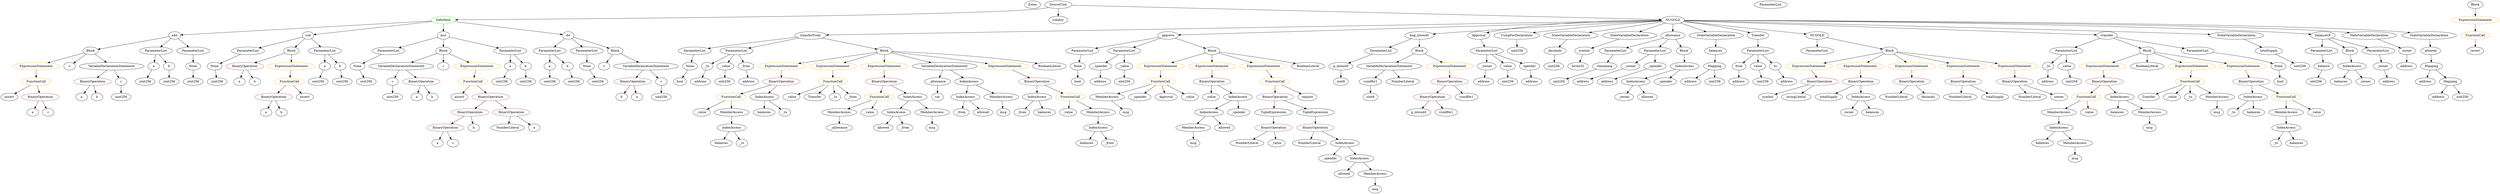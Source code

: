 strict digraph {
	graph [bb="0,0,9806.6,900"];
	node [label="\N"];
	Enter	[height=0.5,
		pos="4066.1,882",
		width=0.83628];
	Identifier_balances_7	[color=black,
		height=0.5,
		label=balances,
		pos="2809.1,234",
		width=1.1828];
	VariableDeclaration_c	[color=black,
		height=0.5,
		label=c,
		pos="1543.1,522",
		width=0.75];
	ElementaryTypeName_uint256_3	[color=black,
		height=0.5,
		label=uint256,
		pos="1543.1,450",
		width=1.0442];
	VariableDeclaration_c -> ElementaryTypeName_uint256_3	[pos="e,1543.1,468.1 1543.1,503.7 1543.1,496.41 1543.1,487.73 1543.1,479.54"];
	ExpressionStatement_Unnamed_2	[color=orange,
		height=0.5,
		label=ExpressionStatement,
		pos="117.1,594",
		width=2.458];
	FunctionCall_Unnamed_2	[color=orange,
		height=0.5,
		label=FunctionCall,
		pos="117.1,522",
		width=1.6125];
	ExpressionStatement_Unnamed_2 -> FunctionCall_Unnamed_2	[pos="e,117.1,540.1 117.1,575.7 117.1,568.41 117.1,559.73 117.1,551.54"];
	ElementaryTypeName_bool	[color=black,
		height=0.5,
		label=bool,
		pos="8974.1,522",
		width=0.76697];
	BinaryOperation_Unnamed_19	[color=brown,
		height=0.5,
		label=BinaryOperation,
		pos="3107.1,522",
		width=1.9867];
	FunctionCall_Unnamed_6	[color=orange,
		height=0.5,
		label=FunctionCall,
		pos="2852.1,450",
		width=1.6125];
	BinaryOperation_Unnamed_19 -> FunctionCall_Unnamed_6	[pos="e,2894.7,462.68 3060,508.08 3016.3,496.07 2951.2,478.21 2905.5,465.67"];
	IndexAccess_Unnamed_10	[color=black,
		height=0.5,
		label=IndexAccess,
		pos="2987.1,450",
		width=1.6402];
	BinaryOperation_Unnamed_19 -> IndexAccess_Unnamed_10	[pos="e,3013.7,466.5 3079.6,504.94 3063,495.25 3041.6,482.78 3023.6,472.27"];
	Parameter_None_3	[color=black,
		height=0.5,
		label=None,
		pos="743.1,594",
		width=0.85014];
	ElementaryTypeName_uint256_13	[color=black,
		height=0.5,
		label=uint256,
		pos="743.1,522",
		width=1.0442];
	Parameter_None_3 -> ElementaryTypeName_uint256_13	[pos="e,743.1,540.1 743.1,575.7 743.1,568.41 743.1,559.73 743.1,551.54"];
	Identifier_a_7	[color=black,
		height=0.5,
		label=a,
		pos="118.1,378",
		width=0.75];
	ParameterList_Unnamed_19	[color=black,
		height=0.5,
		label=ParameterList,
		pos="2753.1,666",
		width=1.7095];
	Parameter_None_5	[color=black,
		height=0.5,
		label=None,
		pos="2727.1,594",
		width=0.85014];
	ParameterList_Unnamed_19 -> Parameter_None_5	[pos="e,2733.5,612.1 2746.7,647.7 2743.9,640.15 2740.5,631.12 2737.4,622.68"];
	ParameterList_Unnamed_22	[color=black,
		height=0.5,
		label=ParameterList,
		pos="6957.1,882",
		width=1.7095];
	Identifier_assert	[color=black,
		height=0.5,
		label=assert,
		pos="1832.1,450",
		width=0.89172];
	FunctionDefinition_transferFrom	[color=black,
		height=0.5,
		label=transferFrom,
		pos="3234.1,738",
		width=1.6402];
	FunctionDefinition_transferFrom -> ParameterList_Unnamed_19	[pos="e,2807.3,674.88 3181.7,729.38 3093.4,716.52 2915.1,690.57 2818.6,676.53"];
	ParameterList_Unnamed_18	[color=black,
		height=0.5,
		label=ParameterList,
		pos="2944.1,666",
		width=1.7095];
	FunctionDefinition_transferFrom -> ParameterList_Unnamed_18	[pos="e,2990.5,678.21 3188.8,726.06 3138.3,713.87 3056.4,694.12 3001.5,680.85"];
	Block_Unnamed_9	[color=black,
		height=0.5,
		label=Block,
		pos="3499.1,666",
		width=0.90558];
	FunctionDefinition_transferFrom -> Block_Unnamed_9	[pos="e,3470,674.7 3277.6,725.52 3327.9,712.23 3410,690.53 3458.9,677.62"];
	ElementaryTypeName_uint8	[color=black,
		height=0.5,
		label=uint8,
		pos="5276.1,522",
		width=0.7947];
	Parameter_balance	[color=black,
		height=0.5,
		label=balance,
		pos="9114.1,594",
		width=1.0719];
	ElementaryTypeName_uint256_22	[color=black,
		height=0.5,
		label=uint256,
		pos="9077.1,522",
		width=1.0442];
	Parameter_balance -> ElementaryTypeName_uint256_22	[pos="e,9086,539.79 9105.1,576.05 9101,568.14 9095.9,558.54 9091.2,549.69"];
	NumberLiteral_Unnamed_6	[color=black,
		height=0.5,
		label=NumberLiteral,
		pos="5207.1,234",
		width=1.765];
	ElementaryTypeName_var	[color=black,
		height=0.5,
		label=var,
		pos="3709.1,450",
		width=0.75];
	BinaryOperation_Unnamed_23	[color=brown,
		height=0.5,
		label=BinaryOperation,
		pos="5066.1,306",
		width=1.9867];
	NumberLiteral_Unnamed_5	[color=black,
		height=0.5,
		label=NumberLiteral,
		pos="4962.1,234",
		width=1.765];
	BinaryOperation_Unnamed_23 -> NumberLiteral_Unnamed_5	[pos="e,4986.1,251.15 5042,288.76 5028.2,279.49 5010.7,267.71 4995.6,257.55"];
	Identifier__value_7	[color=black,
		height=0.5,
		label=_value,
		pos="5078.1,234",
		width=0.96103];
	BinaryOperation_Unnamed_23 -> Identifier__value_7	[pos="e,5075.2,252.1 5069.1,287.7 5070.3,280.32 5071.8,271.52 5073.3,263.25"];
	MemberAccess_Unnamed_12	[color=black,
		height=0.5,
		label=MemberAccess,
		pos="4385.1,450",
		width=1.9174];
	Identifier_msg_7	[color=black,
		height=0.5,
		label=msg,
		pos="4470.1,378",
		width=0.75];
	MemberAccess_Unnamed_12 -> Identifier_msg_7	[pos="e,4453.5,392.65 4405.2,432.41 4417.1,422.65 4432.2,410.22 4444.8,399.81"];
	ExpressionStatement_Unnamed_19	[color=orange,
		height=0.5,
		label=ExpressionStatement,
		pos="9718.1,810",
		width=2.458];
	FunctionCall_Unnamed_12	[color=orange,
		height=0.5,
		label=FunctionCall,
		pos="9718.1,738",
		width=1.6125];
	ExpressionStatement_Unnamed_19 -> FunctionCall_Unnamed_12	[pos="e,9718.1,756.1 9718.1,791.7 9718.1,784.41 9718.1,775.73 9718.1,767.54"];
	Identifier__to_4	[color=black,
		height=0.5,
		label=_to,
		pos="2897.1,234",
		width=0.75];
	Parameter_a_1	[color=black,
		height=0.5,
		label=a,
		pos="2171.1,594",
		width=0.75];
	ElementaryTypeName_uint256_4	[color=black,
		height=0.5,
		label=uint256,
		pos="2171.1,522",
		width=1.0442];
	Parameter_a_1 -> ElementaryTypeName_uint256_4	[pos="e,2171.1,540.1 2171.1,575.7 2171.1,568.41 2171.1,559.73 2171.1,551.54"];
	Identifier_balances_1	[color=black,
		height=0.5,
		label=balances,
		pos="9175.1,522",
		width=1.1828];
	Mapping_Unnamed_2	[color=black,
		height=0.5,
		label=Mapping,
		pos="6749.1,594",
		width=1.2105];
	ElementaryTypeName_address_2	[color=black,
		height=0.5,
		label=address,
		pos="6651.1,522",
		width=1.0996];
	Mapping_Unnamed_2 -> ElementaryTypeName_address_2	[pos="e,6671.7,537.68 6727.8,577.81 6714,567.95 6695.9,554.97 6680.7,544.12"];
	ElementaryTypeName_uint256_17	[color=black,
		height=0.5,
		label=uint256,
		pos="6746.1,522",
		width=1.0442];
	Mapping_Unnamed_2 -> ElementaryTypeName_uint256_17	[pos="e,6746.8,540.1 6748.4,575.7 6748,568.41 6747.7,559.73 6747.3,551.54"];
	Parameter_a_2	[color=black,
		height=0.5,
		label=a,
		pos="1260.1,594",
		width=0.75];
	ElementaryTypeName_uint256_8	[color=black,
		height=0.5,
		label=uint256,
		pos="1240.1,522",
		width=1.0442];
	Parameter_a_2 -> ElementaryTypeName_uint256_8	[pos="e,1245,540.28 1255.3,576.05 1253.1,568.6 1250.6,559.64 1248.2,551.22"];
	Identifier_allowed_2	[color=black,
		height=0.5,
		label=allowed,
		pos="3467.1,306",
		width=1.0858];
	Identifier_Transfer	[color=black,
		height=0.5,
		label=Transfer,
		pos="8443.1,450",
		width=1.1689];
	ParameterList_Unnamed_5	[color=black,
		height=0.5,
		label=ParameterList,
		pos="953.1,666",
		width=1.7095];
	Parameter_None_2	[color=black,
		height=0.5,
		label=None,
		pos="829.1,594",
		width=0.85014];
	ParameterList_Unnamed_5 -> Parameter_None_2	[pos="e,850.78,607.24 925.58,649.46 906.38,638.63 880.71,624.14 860.68,612.83"];
	ElementaryTypeName_uint256_18	[color=black,
		height=0.5,
		label=uint256,
		pos="9020.1,594",
		width=1.0442];
	Parameter_b_2	[color=black,
		height=0.5,
		label=b,
		pos="1332.1,594",
		width=0.75];
	ElementaryTypeName_uint256_9	[color=black,
		height=0.5,
		label=uint256,
		pos="1333.1,522",
		width=1.0442];
	Parameter_b_2 -> ElementaryTypeName_uint256_9	[pos="e,1332.9,540.1 1332.3,575.7 1332.5,568.41 1332.6,559.73 1332.7,551.54"];
	FunctionCall_Unnamed_10	[color=orange,
		height=0.5,
		label=FunctionCall,
		pos="5072.1,522",
		width=1.6125];
	BinaryOperation_Unnamed_22	[color=brown,
		height=0.5,
		label=BinaryOperation,
		pos="5072.1,450",
		width=1.9867];
	FunctionCall_Unnamed_10 -> BinaryOperation_Unnamed_22	[pos="e,5072.1,468.1 5072.1,503.7 5072.1,496.41 5072.1,487.73 5072.1,479.54"];
	Identifier_require	[color=black,
		height=0.5,
		label=require,
		pos="5198.1,450",
		width=1.0026];
	FunctionCall_Unnamed_10 -> Identifier_require	[pos="e,5174.6,464.04 5099.4,505.81 5118.6,495.15 5144.4,480.83 5164.8,469.5"];
	ParameterList_Unnamed_21	[color=black,
		height=0.5,
		label=ParameterList,
		pos="4277.1,666",
		width=1.7095];
	Parameter_None_6	[color=black,
		height=0.5,
		label=None,
		pos="4252.1,594",
		width=0.85014];
	ParameterList_Unnamed_21 -> Parameter_None_6	[pos="e,4258.2,612.1 4270.9,647.7 4268.2,640.15 4265,631.12 4262,622.68"];
	Identifier__from_1	[color=black,
		height=0.5,
		label=_from,
		pos="4045.1,378",
		width=0.93331];
	FunctionCall_Unnamed_8	[color=orange,
		height=0.5,
		label=FunctionCall,
		pos="3470.1,450",
		width=1.6125];
	MemberAccess_Unnamed_9	[color=black,
		height=0.5,
		label=MemberAccess,
		pos="3290.1,378",
		width=1.9174];
	FunctionCall_Unnamed_8 -> MemberAccess_Unnamed_9	[pos="e,3327.3,393.47 3435,435.34 3407.2,424.55 3368.3,409.4 3337.7,397.52"];
	Identifier__value_5	[color=black,
		height=0.5,
		label=_value,
		pos="3412.1,378",
		width=0.96103];
	FunctionCall_Unnamed_8 -> Identifier__value_5	[pos="e,3425.2,394.83 3456.1,432.05 3448.9,423.47 3440.2,412.89 3432.4,403.44"];
	FunctionDefinition_approve	[color=black,
		height=0.5,
		label=approve,
		pos="4612.1,738",
		width=1.1412];
	FunctionDefinition_approve -> ParameterList_Unnamed_21	[pos="e,4326.3,677.27 4575.6,729.38 4518.3,717.41 4406.8,694.09 4337.4,679.6"];
	ParameterList_Unnamed_20	[color=black,
		height=0.5,
		label=ParameterList,
		pos="4444.1,666",
		width=1.7095];
	FunctionDefinition_approve -> ParameterList_Unnamed_20	[pos="e,4478.4,681.29 4583.2,724.97 4557.3,714.17 4518.9,698.17 4489,685.7"];
	Block_Unnamed_10	[color=black,
		height=0.5,
		label=Block,
		pos="4780.1,666",
		width=0.90558];
	FunctionDefinition_approve -> Block_Unnamed_10	[pos="e,4754.6,677.62 4641,724.97 4669.6,713.04 4713.5,694.75 4744.3,681.91"];
	Identifier__owner_1	[color=black,
		height=0.5,
		label=_owner,
		pos="6378.1,450",
		width=1.0719];
	VariableDeclaration_decimals	[color=black,
		height=0.5,
		label=decimals,
		pos="6108.1,666",
		width=1.1967];
	ElementaryTypeName_uint256_19	[color=black,
		height=0.5,
		label=uint256,
		pos="6102.1,594",
		width=1.0442];
	VariableDeclaration_decimals -> ElementaryTypeName_uint256_19	[pos="e,6103.6,612.1 6106.6,647.7 6106,640.41 6105.3,631.73 6104.5,623.54"];
	Identifier__owner	[color=black,
		height=0.5,
		label=_owner,
		pos="9274.1,522",
		width=1.0719];
	Identifier__from	[color=black,
		height=0.5,
		label=_from,
		pos="3791.1,378",
		width=0.93331];
	FunctionCall_Unnamed	[color=orange,
		height=0.5,
		label=FunctionCall,
		pos="1871.1,522",
		width=1.6125];
	FunctionCall_Unnamed -> Identifier_assert	[pos="e,1841.2,467.31 1861.7,504.05 1857.2,496.03 1851.7,486.26 1846.8,477.3"];
	BinaryOperation_Unnamed_1	[color=brown,
		height=0.5,
		label=BinaryOperation,
		pos="1954.1,450",
		width=1.9867];
	FunctionCall_Unnamed -> BinaryOperation_Unnamed_1	[pos="e,1934.4,467.63 1890.4,504.76 1900.9,495.88 1914.1,484.71 1925.8,474.85"];
	Identifier_balances_6	[color=black,
		height=0.5,
		label=balances,
		pos="2985.1,378",
		width=1.1828];
	NumberLiteral_Unnamed_1	[color=black,
		height=0.5,
		label=NumberLiteral,
		pos="7694.1,450",
		width=1.765];
	ElementaryTypeName_address_4	[color=black,
		height=0.5,
		label=address,
		pos="6841.1,522",
		width=1.0996];
	BinaryOperation_Unnamed_14	[color=brown,
		height=0.5,
		label=BinaryOperation,
		pos="7516.1,522",
		width=1.9867];
	NumberLiteral_Unnamed_3	[color=black,
		height=0.5,
		label=NumberLiteral,
		pos="7444.1,450",
		width=1.765];
	BinaryOperation_Unnamed_14 -> NumberLiteral_Unnamed_3	[pos="e,7461.4,467.79 7498.7,504.05 7489.9,495.54 7479.1,485.07 7469.5,475.68"];
	Identifier_decimals	[color=black,
		height=0.5,
		label=decimals,
		pos="7569.1,450",
		width=1.1967];
	BinaryOperation_Unnamed_14 -> Identifier_decimals	[pos="e,7556.8,467.31 7528.9,504.05 7535.2,495.77 7542.9,485.62 7549.9,476.42"];
	IndexAccess_Unnamed_12	[color=black,
		height=0.5,
		label=IndexAccess,
		pos="4105.1,450",
		width=1.6402];
	IndexAccess_Unnamed_12 -> Identifier__from_1	[pos="e,4058.4,394.51 4090.9,432.41 4083.3,423.62 4074,412.66 4065.6,402.96"];
	Identifier_balances_8	[color=black,
		height=0.5,
		label=balances,
		pos="4139.1,378",
		width=1.1828];
	IndexAccess_Unnamed_12 -> Identifier_balances_8	[pos="e,4130.8,396.1 4113.5,431.7 4117.2,424.07 4121.7,414.92 4125.8,406.4"];
	VariableDeclaration_vundflw1	[color=black,
		height=0.5,
		label=vundflw1,
		pos="5387.1,522",
		width=1.2521];
	ElementaryTypeName_uint8_1	[color=black,
		height=0.5,
		label=uint8,
		pos="5387.1,450",
		width=0.7947];
	VariableDeclaration_vundflw1 -> ElementaryTypeName_uint8_1	[pos="e,5387.1,468.1 5387.1,503.7 5387.1,496.41 5387.1,487.73 5387.1,479.54"];
	ElementaryTypeName_uint256_7	[color=black,
		height=0.5,
		label=uint256,
		pos="2616.1,450",
		width=1.0442];
	Identifier__to_3	[color=black,
		height=0.5,
		label=_to,
		pos="3073.1,378",
		width=0.75];
	ContractDefinition_SafeMath	[color=green,
		height=0.5,
		label=SafeMath,
		pos="1740.1,810",
		width=1.2798];
	FunctionDefinition_add	[color=black,
		height=0.5,
		label=add,
		pos="673.1,738",
		width=0.75];
	ContractDefinition_SafeMath -> FunctionDefinition_add	[pos="e,700.14,740.77 1694.9,806.04 1518.3,794.45 875.82,752.3 711.56,741.52"];
	FunctionDefinition_sub	[color=black,
		height=0.5,
		label=sub,
		pos="1193.1,738",
		width=0.75];
	ContractDefinition_SafeMath -> FunctionDefinition_sub	[pos="e,1219.7,742.4 1696.7,803.45 1592.4,790.1 1329,756.39 1230.8,743.82"];
	FunctionDefinition_mul	[color=black,
		height=0.5,
		label=mul,
		pos="1740.1,738",
		width=0.75];
	ContractDefinition_SafeMath -> FunctionDefinition_mul	[pos="e,1740.1,756.1 1740.1,791.7 1740.1,784.41 1740.1,775.73 1740.1,767.54"];
	FunctionDefinition_div	[color=black,
		height=0.5,
		label=div,
		pos="2246.1,738",
		width=0.75];
	ContractDefinition_SafeMath -> FunctionDefinition_div	[pos="e,2219.6,742.66 1783.2,803.03 1880.7,789.55 2116.4,756.95 2208.4,744.22"];
	Parameter__spender_1	[color=black,
		height=0.5,
		label=_spender,
		pos="4346.1,594",
		width=1.2521];
	ParameterList_Unnamed_20 -> Parameter__spender_1	[pos="e,4367.2,610.1 4421.9,649.12 4408.4,639.52 4391.1,627.16 4376.4,616.67"];
	Parameter__value_2	[color=black,
		height=0.5,
		label=_value,
		pos="4444.1,594",
		width=0.96103];
	ParameterList_Unnamed_20 -> Parameter__value_2	[pos="e,4444.1,612.1 4444.1,647.7 4444.1,640.41 4444.1,631.73 4444.1,623.54"];
	VariableDeclaration_from	[color=black,
		height=0.5,
		label=from,
		pos="6842.1,594",
		width=0.7947];
	VariableDeclaration_from -> ElementaryTypeName_address_4	[pos="e,6841.3,540.1 6841.9,575.7 6841.8,568.41 6841.6,559.73 6841.5,551.54"];
	Identifier_a	[color=black,
		height=0.5,
		label=a,
		pos="1643.1,450",
		width=0.75];
	Parameter__to_1	[color=black,
		height=0.5,
		label=_to,
		pos="2803.1,594",
		width=0.75];
	ElementaryTypeName_address_13	[color=black,
		height=0.5,
		label=address,
		pos="2788.1,522",
		width=1.0996];
	Parameter__to_1 -> ElementaryTypeName_address_13	[pos="e,2791.8,540.1 2799.4,575.7 2797.8,568.32 2795.9,559.52 2794.2,551.25"];
	ExpressionStatement_Unnamed_18	[color=orange,
		height=0.5,
		label=ExpressionStatement,
		pos="4585.1,594",
		width=2.458];
	FunctionCall_Unnamed_11	[color=orange,
		height=0.5,
		label=FunctionCall,
		pos="4585.1,522",
		width=1.6125];
	ExpressionStatement_Unnamed_18 -> FunctionCall_Unnamed_11	[pos="e,4585.1,540.1 4585.1,575.7 4585.1,568.41 4585.1,559.73 4585.1,551.54"];
	Parameter__owner_1	[color=black,
		height=0.5,
		label=_owner,
		pos="6404.1,594",
		width=1.0719];
	ElementaryTypeName_address_9	[color=black,
		height=0.5,
		label=address,
		pos="6212.1,522",
		width=1.0996];
	Parameter__owner_1 -> ElementaryTypeName_address_9	[pos="e,6242.3,534.03 6374.5,582.22 6342,570.36 6289.6,551.25 6253.1,537.95"];
	FunctionDefinition_bug_intou40	[color=black,
		height=0.5,
		label=bug_intou40,
		pos="5574.1,738",
		width=1.5848];
	ParameterList_Unnamed_15	[color=black,
		height=0.5,
		label=ParameterList,
		pos="5312.1,666",
		width=1.7095];
	FunctionDefinition_bug_intou40 -> ParameterList_Unnamed_15	[pos="e,5356.5,678.87 5531.4,725.6 5486.8,713.67 5416.5,694.88 5367.5,681.81"];
	Block_Unnamed_7	[color=black,
		height=0.5,
		label=Block,
		pos="5574.1,666",
		width=0.90558];
	FunctionDefinition_bug_intou40 -> Block_Unnamed_7	[pos="e,5574.1,684.1 5574.1,719.7 5574.1,712.41 5574.1,703.73 5574.1,695.54"];
	NumberLiteral_Unnamed_2	[color=black,
		height=0.5,
		label=NumberLiteral,
		pos="7964.1,450",
		width=1.765];
	BinaryOperation_Unnamed_25	[color=brown,
		height=0.5,
		label=BinaryOperation,
		pos="4811.1,522",
		width=1.9867];
	Identifier__value_8	[color=black,
		height=0.5,
		label=_value,
		pos="4811.1,450",
		width=0.96103];
	BinaryOperation_Unnamed_25 -> Identifier__value_8	[pos="e,4811.1,468.1 4811.1,503.7 4811.1,496.41 4811.1,487.73 4811.1,479.54"];
	IndexAccess_Unnamed_18	[color=black,
		height=0.5,
		label=IndexAccess,
		pos="4923.1,450",
		width=1.6402];
	BinaryOperation_Unnamed_25 -> IndexAccess_Unnamed_18	[pos="e,4898,466.67 4837.1,504.76 4852.4,495.18 4872,482.92 4888.7,472.53"];
	ExpressionStatement_Unnamed_12	[color=orange,
		height=0.5,
		label=ExpressionStatement,
		pos="3109.1,594",
		width=2.458];
	ExpressionStatement_Unnamed_12 -> BinaryOperation_Unnamed_19	[pos="e,3107.6,540.1 3108.6,575.7 3108.4,568.41 3108.2,559.73 3107.9,551.54"];
	Block_Unnamed_3	[color=black,
		height=0.5,
		label=Block,
		pos="332.1,666",
		width=0.90558];
	FunctionDefinition_add -> Block_Unnamed_3	[pos="e,362.38,673.21 647.47,731.74 588.93,719.72 444.96,690.17 373.59,675.52"];
	ParameterList_Unnamed_6	[color=black,
		height=0.5,
		label=ParameterList,
		pos="602.1,666",
		width=1.7095];
	FunctionDefinition_add -> ParameterList_Unnamed_6	[pos="e,619.04,683.7 658.39,722.5 649.35,713.59 637.54,701.94 627.07,691.62"];
	ParameterList_Unnamed_7	[color=black,
		height=0.5,
		label=ParameterList,
		pos="743.1,666",
		width=1.7095];
	FunctionDefinition_add -> ParameterList_Unnamed_7	[pos="e,726.4,683.7 687.61,722.5 696.52,713.59 708.16,701.94 718.49,691.62"];
	Identifier_allowed_3	[color=black,
		height=0.5,
		label=allowed,
		pos="5346.1,90",
		width=1.0858];
	IndexAccess_Unnamed_13	[color=black,
		height=0.5,
		label=IndexAccess,
		pos="4356.1,306",
		width=1.6402];
	Identifier_balances_9	[color=black,
		height=0.5,
		label=balances,
		pos="4309.1,234",
		width=1.1828];
	IndexAccess_Unnamed_13 -> Identifier_balances_9	[pos="e,4320.4,251.79 4344.7,288.05 4339.3,279.97 4332.7,270.12 4326.6,261.11"];
	Identifier__from_2	[color=black,
		height=0.5,
		label=_from,
		pos="4403.1,234",
		width=0.93331];
	IndexAccess_Unnamed_13 -> Identifier__from_2	[pos="e,4392.2,251.31 4367.5,288.05 4373,279.85 4379.7,269.83 4385.8,260.71"];
	ElementaryTypeName_address_12	[color=black,
		height=0.5,
		label=address,
		pos="2978.1,522",
		width=1.0996];
	ElementaryTypeName_uint256_21	[color=black,
		height=0.5,
		label=uint256,
		pos="5918.1,522",
		width=1.0442];
	ExpressionStatement_Unnamed_4	[color=orange,
		height=0.5,
		label=ExpressionStatement,
		pos="7126.1,594",
		width=2.458];
	BinaryOperation_Unnamed_11	[color=brown,
		height=0.5,
		label=BinaryOperation,
		pos="7160.1,522",
		width=1.9867];
	ExpressionStatement_Unnamed_4 -> BinaryOperation_Unnamed_11	[pos="e,7151.8,540.1 7134.5,575.7 7138.2,568.07 7142.7,558.92 7146.8,550.4"];
	Identifier__value_6	[color=black,
		height=0.5,
		label=_value,
		pos="3099.1,450",
		width=0.96103];
	BinaryOperation_Unnamed_3	[color=brown,
		height=0.5,
		label=BinaryOperation,
		pos="1874.1,378",
		width=1.9867];
	BinaryOperation_Unnamed_4	[color=brown,
		height=0.5,
		label=BinaryOperation,
		pos="1770.1,306",
		width=1.9867];
	BinaryOperation_Unnamed_3 -> BinaryOperation_Unnamed_4	[pos="e,1794.5,323.39 1850,360.76 1836.3,351.55 1819,339.88 1803.9,329.77"];
	Identifier_b_1	[color=black,
		height=0.5,
		label=b,
		pos="1887.1,306",
		width=0.75];
	BinaryOperation_Unnamed_3 -> Identifier_b_1	[pos="e,1883.9,324.1 1877.3,359.7 1878.7,352.32 1880.3,343.52 1881.9,335.25"];
	Identifier_assert_2	[color=black,
		height=0.5,
		label=assert,
		pos="32.102,450",
		width=0.89172];
	ElementaryTypeName_address_7	[color=black,
		height=0.5,
		label=address,
		pos="6013.1,522",
		width=1.0996];
	Identifier__spender_3	[color=black,
		height=0.5,
		label=_spender,
		pos="4517.1,450",
		width=1.2521];
	VariableDeclaration__allowance	[color=black,
		height=0.5,
		label=_allowance,
		pos="3709.1,522",
		width=1.4462];
	VariableDeclaration__allowance -> ElementaryTypeName_var	[pos="e,3709.1,468.1 3709.1,503.7 3709.1,496.41 3709.1,487.73 3709.1,479.54"];
	Identifier__to_1	[color=black,
		height=0.5,
		label=_to,
		pos="8973.1,234",
		width=0.75];
	Block_Unnamed_2	[color=black,
		height=0.5,
		label=Block,
		pos="1127.1,666",
		width=0.90558];
	BinaryOperation_Unnamed_7	[color=brown,
		height=0.5,
		label=BinaryOperation,
		pos="949.1,594",
		width=1.9867];
	Block_Unnamed_2 -> BinaryOperation_Unnamed_7	[pos="e,986.5,609.71 1101.2,654.82 1074,644.11 1030.5,627.01 997,613.84"];
	ExpressionStatement_Unnamed_1	[color=orange,
		height=0.5,
		label=ExpressionStatement,
		pos="1127.1,594",
		width=2.458];
	Block_Unnamed_2 -> ExpressionStatement_Unnamed_1	[pos="e,1127.1,612.1 1127.1,647.7 1127.1,640.41 1127.1,631.73 1127.1,623.54"];
	ParameterList_Unnamed_1	[color=black,
		height=0.5,
		label=ParameterList,
		pos="1518.1,666",
		width=1.7095];
	Parameter_None	[color=black,
		height=0.5,
		label=None,
		pos="1408.1,594",
		width=0.85014];
	ParameterList_Unnamed_1 -> Parameter_None	[pos="e,1428.2,607.78 1493.1,649.12 1476.7,638.66 1455.1,624.93 1437.8,613.91"];
	ExpressionStatement_Unnamed_17	[color=orange,
		height=0.5,
		label=ExpressionStatement,
		pos="4780.1,594",
		width=2.458];
	ExpressionStatement_Unnamed_17 -> BinaryOperation_Unnamed_25	[pos="e,4803.5,540.1 4787.8,575.7 4791.1,568.07 4795.2,558.92 4799,550.4"];
	VariableDeclaration_allowed	[color=black,
		height=0.5,
		label=allowed,
		pos="9542.1,666",
		width=1.0858];
	Mapping_Unnamed	[color=black,
		height=0.5,
		label=Mapping,
		pos="9547.1,594",
		width=1.2105];
	VariableDeclaration_allowed -> Mapping_Unnamed	[pos="e,9545.9,612.1 9543.3,647.7 9543.9,640.41 9544.5,631.73 9545.1,623.54"];
	ElementaryTypeName_uint256_12	[color=black,
		height=0.5,
		label=uint256,
		pos="650.1,522",
		width=1.0442];
	ElementaryTypeName_uint256_15	[color=black,
		height=0.5,
		label=uint256,
		pos="5989.1,666",
		width=1.0442];
	Parameter_a	[color=black,
		height=0.5,
		label=a,
		pos="2006.1,594",
		width=0.75];
	ElementaryTypeName_uint256	[color=black,
		height=0.5,
		label=uint256,
		pos="1985.1,522",
		width=1.0442];
	Parameter_a -> ElementaryTypeName_uint256	[pos="e,1990.3,540.28 2001,576.05 1998.8,568.6 1996.1,559.64 1993.6,551.22"];
	Identifier_msg_1	[color=black,
		height=0.5,
		label=msg,
		pos="8142.1,162",
		width=0.75];
	VariableDeclaration__owner	[color=black,
		height=0.5,
		label=_owner,
		pos="5832.1,594",
		width=1.0719];
	ElementaryTypeName_address_6	[color=black,
		height=0.5,
		label=address,
		pos="5823.1,522",
		width=1.0996];
	VariableDeclaration__owner -> ElementaryTypeName_address_6	[pos="e,5825.3,540.1 5829.9,575.7 5828.9,568.32 5827.8,559.52 5826.7,551.25"];
	ElementaryTypeName_address	[color=black,
		height=0.5,
		label=address,
		pos="9517.1,522",
		width=1.0996];
	Mapping_Unnamed -> ElementaryTypeName_address	[pos="e,9524.3,539.79 9539.8,576.05 9536.5,568.32 9532.5,558.96 9528.8,550.27"];
	Mapping_Unnamed_1	[color=black,
		height=0.5,
		label=Mapping,
		pos="9618.1,522",
		width=1.2105];
	Mapping_Unnamed -> Mapping_Unnamed_1	[pos="e,9602.1,538.82 9563.2,577.12 9572.3,568.17 9583.8,556.81 9593.9,546.81"];
	Parameter__value_1	[color=black,
		height=0.5,
		label=_value,
		pos="2883.1,594",
		width=0.96103];
	ElementaryTypeName_uint256_25	[color=black,
		height=0.5,
		label=uint256,
		pos="2883.1,522",
		width=1.0442];
	Parameter__value_1 -> ElementaryTypeName_uint256_25	[pos="e,2883.1,540.1 2883.1,575.7 2883.1,568.41 2883.1,559.73 2883.1,551.54"];
	Identifier__from_3	[color=black,
		height=0.5,
		label=_from,
		pos="3558.1,306",
		width=0.93331];
	FunctionCall_Unnamed_7	[color=orange,
		height=0.5,
		label=FunctionCall,
		pos="4240.1,450",
		width=1.6125];
	Identifier__value_4	[color=black,
		height=0.5,
		label=_value,
		pos="4234.1,378",
		width=0.96103];
	FunctionCall_Unnamed_7 -> Identifier__value_4	[pos="e,4235.6,396.1 4238.6,431.7 4238,424.41 4237.3,415.73 4236.5,407.54"];
	MemberAccess_Unnamed_7	[color=black,
		height=0.5,
		label=MemberAccess,
		pos="4356.1,378",
		width=1.9174];
	FunctionCall_Unnamed_7 -> MemberAccess_Unnamed_7	[pos="e,4329.6,394.98 4265.8,433.46 4281.8,423.81 4302.6,411.27 4320.2,400.65"];
	Identifier__value_3	[color=black,
		height=0.5,
		label=_value,
		pos="2731.1,378",
		width=0.96103];
	ExpressionStatement_Unnamed_9	[color=orange,
		height=0.5,
		label=ExpressionStatement,
		pos="8260.1,594",
		width=2.458];
	BinaryOperation_Unnamed_17	[color=brown,
		height=0.5,
		label=BinaryOperation,
		pos="8260.1,522",
		width=1.9867];
	ExpressionStatement_Unnamed_9 -> BinaryOperation_Unnamed_17	[pos="e,8260.1,540.1 8260.1,575.7 8260.1,568.41 8260.1,559.73 8260.1,551.54"];
	TupleExpression_Unnamed	[color=black,
		height=0.5,
		label=TupleExpression,
		pos="5066.1,378",
		width=2.0422];
	BinaryOperation_Unnamed_22 -> TupleExpression_Unnamed	[pos="e,5067.6,396.1 5070.6,431.7 5070,424.41 5069.3,415.73 5068.5,407.54"];
	TupleExpression_Unnamed_1	[color=black,
		height=0.5,
		label=TupleExpression,
		pos="5231.1,378",
		width=2.0422];
	BinaryOperation_Unnamed_22 -> TupleExpression_Unnamed_1	[pos="e,5196.4,394.28 5106.6,433.81 5129.9,423.57 5160.8,409.96 5186,398.86"];
	Identifier_owner_1	[color=black,
		height=0.5,
		label=owner,
		pos="7256.1,378",
		width=0.93331];
	BinaryOperation_Unnamed_13	[color=brown,
		height=0.5,
		label=BinaryOperation,
		pos="7321.1,522",
		width=1.9867];
	Identifier_totalSupply_1	[color=black,
		height=0.5,
		label=totalSupply,
		pos="7173.1,450",
		width=1.4739];
	BinaryOperation_Unnamed_13 -> Identifier_totalSupply_1	[pos="e,7203,465.14 7288.6,505.64 7266.5,495.17 7237,481.23 7213.4,470.05"];
	IndexAccess_Unnamed	[color=black,
		height=0.5,
		label=IndexAccess,
		pos="7303.1,450",
		width=1.6402];
	BinaryOperation_Unnamed_13 -> IndexAccess_Unnamed	[pos="e,7307.5,468.1 7316.7,503.7 7314.8,496.32 7312.5,487.52 7310.4,479.25"];
	ParameterList_Unnamed_10	[color=black,
		height=0.5,
		label=ParameterList,
		pos="7231.1,666",
		width=1.7095];
	ElementaryTypeName_uint256_20	[color=black,
		height=0.5,
		label=uint256,
		pos="6936.1,522",
		width=1.0442];
	ParameterList_Unnamed_18 -> Parameter__to_1	[pos="e,2824.2,605.45 2913.9,649.98 2890.4,638.35 2858.1,622.28 2834.4,610.52"];
	ParameterList_Unnamed_18 -> Parameter__value_1	[pos="e,2896.9,610.83 2929.3,648.05 2921.9,639.47 2912.6,628.89 2904.4,619.44"];
	Parameter__from	[color=black,
		height=0.5,
		label=_from,
		pos="2969.1,594",
		width=0.93331];
	ParameterList_Unnamed_18 -> Parameter__from	[pos="e,2963,612.1 2950.3,647.7 2953,640.15 2956.2,631.12 2959.2,622.68"];
	TupleExpression_Unnamed -> BinaryOperation_Unnamed_23	[pos="e,5066.1,324.1 5066.1,359.7 5066.1,352.41 5066.1,343.73 5066.1,335.54"];
	EventDefinition_Approval	[color=black,
		height=0.5,
		label=Approval,
		pos="5838.1,738",
		width=1.266];
	ParameterList_Unnamed_9	[color=black,
		height=0.5,
		label=ParameterList,
		pos="5855.1,666",
		width=1.7095];
	EventDefinition_Approval -> ParameterList_Unnamed_9	[pos="e,5850.9,684.1 5842.3,719.7 5844.1,712.32 5846.2,703.52 5848.2,695.25"];
	Identifier__allowance	[color=black,
		height=0.5,
		label=_allowance,
		pos="3290.1,306",
		width=1.4462];
	MemberAccess_Unnamed_9 -> Identifier__allowance	[pos="e,3290.1,324.1 3290.1,359.7 3290.1,352.41 3290.1,343.73 3290.1,335.54"];
	IndexAccess_Unnamed_8	[color=black,
		height=0.5,
		label=IndexAccess,
		pos="3838.1,522",
		width=1.6402];
	IndexAccess_Unnamed_9	[color=black,
		height=0.5,
		label=IndexAccess,
		pos="3813.1,450",
		width=1.6402];
	IndexAccess_Unnamed_8 -> IndexAccess_Unnamed_9	[pos="e,3819.2,468.1 3831.9,503.7 3829.2,496.15 3826,487.12 3823,478.68"];
	MemberAccess_Unnamed_5	[color=black,
		height=0.5,
		label=MemberAccess,
		pos="3959.1,450",
		width=1.9174];
	IndexAccess_Unnamed_8 -> MemberAccess_Unnamed_5	[pos="e,3931.8,466.81 3864.7,505.64 3881.4,495.93 3903.4,483.23 3921.9,472.52"];
	BooleanLiteral_Unnamed	[color=black,
		height=0.5,
		label=BooleanLiteral,
		pos="8431.1,594",
		width=1.7788];
	Identifier_b_2	[color=black,
		height=0.5,
		label=b,
		pos="2444.1,450",
		width=0.75];
	Identifier_totalSupply	[color=black,
		height=0.5,
		label=totalSupply,
		pos="7829.1,450",
		width=1.4739];
	ParameterList_Unnamed_16	[color=black,
		height=0.5,
		label=ParameterList,
		pos="8119.1,666",
		width=1.7095];
	Parameter__to	[color=black,
		height=0.5,
		label=_to,
		pos="8039.1,594",
		width=0.75];
	ParameterList_Unnamed_16 -> Parameter__to	[pos="e,8055,608.88 8100.1,648.41 8089.2,638.81 8075.2,626.63 8063.5,616.32"];
	Parameter__value	[color=black,
		height=0.5,
		label=_value,
		pos="8119.1,594",
		width=0.96103];
	ParameterList_Unnamed_16 -> Parameter__value	[pos="e,8119.1,612.1 8119.1,647.7 8119.1,640.41 8119.1,631.73 8119.1,623.54"];
	Block_Unnamed_3 -> ExpressionStatement_Unnamed_2	[pos="e,162.69,609.84 304.43,655.99 271.54,645.28 215.78,627.13 173.63,613.41"];
	Identifier_c_4	[color=black,
		height=0.5,
		label=c,
		pos="250.1,594",
		width=0.75];
	Block_Unnamed_3 -> Identifier_c_4	[pos="e,266.23,608.77 315.11,650.5 303.45,640.54 287.78,627.17 274.75,616.04"];
	VariableDeclarationStatement_Unnamed_2	[color=black,
		height=0.5,
		label=VariableDeclarationStatement,
		pos="414.1,594",
		width=3.3174];
	Block_Unnamed_3 -> VariableDeclarationStatement_Unnamed_2	[pos="e,393.95,612.2 349.09,650.5 359.59,641.54 373.32,629.81 385.46,619.45"];
	Block_Unnamed_10 -> ExpressionStatement_Unnamed_18	[pos="e,4627.6,610.24 4753.4,655.41 4723.9,644.81 4675.6,627.47 4638.2,614.08"];
	Block_Unnamed_10 -> ExpressionStatement_Unnamed_17	[pos="e,4780.1,612.1 4780.1,647.7 4780.1,640.41 4780.1,631.73 4780.1,623.54"];
	ExpressionStatement_Unnamed_16	[color=orange,
		height=0.5,
		label=ExpressionStatement,
		pos="4975.1,594",
		width=2.458];
	Block_Unnamed_10 -> ExpressionStatement_Unnamed_16	[pos="e,4932.7,610.24 4806.8,655.41 4836.3,644.81 4884.6,627.47 4922,614.08"];
	BooleanLiteral_Unnamed_2	[color=black,
		height=0.5,
		label=BooleanLiteral,
		pos="5146.1,594",
		width=1.7788];
	Block_Unnamed_10 -> BooleanLiteral_Unnamed_2	[pos="e,5098.4,606.3 4810.9,659.9 4864.2,650.94 4977.2,631.5 5072.1,612 5077,610.99 5082.1,609.9 5087.2,608.78"];
	MemberAccess_Unnamed_1	[color=black,
		height=0.5,
		label=MemberAccess,
		pos="8077.1,378",
		width=1.9174];
	IndexAccess_Unnamed_5	[color=black,
		height=0.5,
		label=IndexAccess,
		pos="8077.1,306",
		width=1.6402];
	MemberAccess_Unnamed_1 -> IndexAccess_Unnamed_5	[pos="e,8077.1,324.1 8077.1,359.7 8077.1,352.41 8077.1,343.73 8077.1,335.54"];
	Identifier_a_2	[color=black,
		height=0.5,
		label=a,
		pos="1734.1,234",
		width=0.75];
	Identifier_a_3	[color=black,
		height=0.5,
		label=a,
		pos="2516.1,450",
		width=0.75];
	Block_Unnamed_11	[color=black,
		height=0.5,
		label=Block,
		pos="9718.1,882",
		width=0.90558];
	Block_Unnamed_11 -> ExpressionStatement_Unnamed_19	[pos="e,9718.1,828.1 9718.1,863.7 9718.1,856.41 9718.1,847.73 9718.1,839.54"];
	Block_Unnamed	[color=black,
		height=0.5,
		label=Block,
		pos="1740.1,666",
		width=0.90558];
	VariableDeclarationStatement_Unnamed	[color=black,
		height=0.5,
		label=VariableDeclarationStatement,
		pos="1576.1,594",
		width=3.3174];
	Block_Unnamed -> VariableDeclarationStatement_Unnamed	[pos="e,1614.5,611.4 1714.8,654.22 1691,644.04 1654.6,628.5 1625.1,615.89"];
	Identifier_c_1	[color=black,
		height=0.5,
		label=c,
		pos="1740.1,594",
		width=0.75];
	Block_Unnamed -> Identifier_c_1	[pos="e,1740.1,612.1 1740.1,647.7 1740.1,640.41 1740.1,631.73 1740.1,623.54"];
	ExpressionStatement_Unnamed	[color=orange,
		height=0.5,
		label=ExpressionStatement,
		pos="1873.1,594",
		width=2.458];
	Block_Unnamed -> ExpressionStatement_Unnamed	[pos="e,1842.2,611.25 1763.3,652.81 1782.2,642.82 1809.6,628.45 1832.2,616.53"];
	Parameter_b	[color=black,
		height=0.5,
		label=b,
		pos="2078.1,594",
		width=0.75];
	ElementaryTypeName_uint256_1	[color=black,
		height=0.5,
		label=uint256,
		pos="2078.1,522",
		width=1.0442];
	Parameter_b -> ElementaryTypeName_uint256_1	[pos="e,2078.1,540.1 2078.1,575.7 2078.1,568.41 2078.1,559.73 2078.1,551.54"];
	Parameter_None_1	[color=black,
		height=0.5,
		label=None,
		pos="2319.1,594",
		width=0.85014];
	ElementaryTypeName_uint256_6	[color=black,
		height=0.5,
		label=uint256,
		pos="2357.1,522",
		width=1.0442];
	Parameter_None_1 -> ElementaryTypeName_uint256_6	[pos="e,2348.2,539.47 2328.1,576.41 2332.5,568.39 2337.8,558.57 2342.7,549.54"];
	IndexAccess_Unnamed_19	[color=black,
		height=0.5,
		label=IndexAccess,
		pos="4804.1,378",
		width=1.6402];
	IndexAccess_Unnamed_18 -> IndexAccess_Unnamed_19	[pos="e,4830.4,394.49 4896.7,433.46 4880.1,423.68 4858.4,410.91 4840.1,400.2"];
	Identifier__spender_2	[color=black,
		height=0.5,
		label=_spender,
		pos="4926.1,378",
		width=1.2521];
	IndexAccess_Unnamed_18 -> Identifier__spender_2	[pos="e,4925.4,396.1 4923.8,431.7 4924.2,424.41 4924.5,415.73 4924.9,407.54"];
	MemberAccess_Unnamed_11	[color=black,
		height=0.5,
		label=MemberAccess,
		pos="4741.1,306",
		width=1.9174];
	IndexAccess_Unnamed_19 -> MemberAccess_Unnamed_11	[pos="e,4756.4,323.96 4789.2,360.41 4781.7,352.08 4772.4,341.8 4764,332.49"];
	Identifier_allowed_4	[color=black,
		height=0.5,
		label=allowed,
		pos="4867.1,306",
		width=1.0858];
	IndexAccess_Unnamed_19 -> Identifier_allowed_4	[pos="e,4852.7,322.99 4819,360.41 4826.8,351.74 4836.5,340.97 4845.2,331.38"];
	ElementaryTypeName_uint256_26	[color=black,
		height=0.5,
		label=uint256,
		pos="4444.1,522",
		width=1.0442];
	Identifier_balances_3	[color=black,
		height=0.5,
		label=balances,
		pos="8012.1,234",
		width=1.1828];
	IndexAccess_Unnamed_5 -> Identifier_balances_3	[pos="e,8026.9,250.99 8061.7,288.41 8053.6,279.74 8043.6,268.97 8034.7,259.38"];
	MemberAccess_Unnamed_2	[color=black,
		height=0.5,
		label=MemberAccess,
		pos="8142.1,234",
		width=1.9174];
	IndexAccess_Unnamed_5 -> MemberAccess_Unnamed_2	[pos="e,8126.4,251.96 8092.5,288.41 8100.3,279.99 8110,269.58 8118.7,260.2"];
	IndexAccess_Unnamed_6	[color=black,
		height=0.5,
		label=IndexAccess,
		pos="8878.1,450",
		width=1.6402];
	Identifier__to	[color=black,
		height=0.5,
		label=_to,
		pos="8799.1,378",
		width=0.75];
	IndexAccess_Unnamed_6 -> Identifier__to	[pos="e,8814.9,393.02 8859.8,432.76 8849,423.17 8835.1,410.91 8823.4,400.52"];
	Identifier_balances_4	[color=black,
		height=0.5,
		label=balances,
		pos="8887.1,378",
		width=1.1828];
	IndexAccess_Unnamed_6 -> Identifier_balances_4	[pos="e,8884.9,396.1 8880.3,431.7 8881.3,424.32 8882.4,415.52 8883.5,407.25"];
	ParameterList_Unnamed_14	[color=black,
		height=0.5,
		label=ParameterList,
		pos="6354.1,666",
		width=1.7095];
	Parameter_remaining	[color=black,
		height=0.5,
		label=remaining,
		pos="6301.1,594",
		width=1.2798];
	ParameterList_Unnamed_14 -> Parameter_remaining	[pos="e,6313.8,611.79 6341.3,648.05 6335.1,639.89 6327.5,629.91 6320.7,620.82"];
	FunctionCall_Unnamed_5	[color=orange,
		height=0.5,
		label=FunctionCall,
		pos="8602.1,522",
		width=1.6125];
	FunctionCall_Unnamed_5 -> Identifier_Transfer	[pos="e,8471.6,463.56 8569.5,506.67 8544.1,495.47 8508.7,479.88 8481.8,468.05"];
	Identifier__value_2	[color=black,
		height=0.5,
		label=_value,
		pos="8538.1,450",
		width=0.96103];
	FunctionCall_Unnamed_5 -> Identifier__value_2	[pos="e,8552.3,466.51 8586.9,504.41 8578.9,495.62 8568.9,484.66 8560,474.96"];
	Identifier__to_2	[color=black,
		height=0.5,
		label=_to,
		pos="8618.1,450",
		width=0.75];
	FunctionCall_Unnamed_5 -> Identifier__to_2	[pos="e,8614.2,468.1 8606.1,503.7 8607.7,496.32 8609.8,487.52 8611.6,479.25"];
	MemberAccess_Unnamed_4	[color=black,
		height=0.5,
		label=MemberAccess,
		pos="8732.1,450",
		width=1.9174];
	FunctionCall_Unnamed_5 -> MemberAccess_Unnamed_4	[pos="e,8703,466.64 8630.3,505.81 8648.6,495.95 8672.7,482.96 8692.9,472.1"];
	Identifier_Transfer_1	[color=black,
		height=0.5,
		label=Transfer,
		pos="3194.1,450",
		width=1.1689];
	ParameterList_Unnamed_2	[color=black,
		height=0.5,
		label=ParameterList,
		pos="2175.1,666",
		width=1.7095];
	ParameterList_Unnamed_2 -> Parameter_a_1	[pos="e,2172.1,612.1 2174.1,647.7 2173.7,640.41 2173.2,631.73 2172.7,623.54"];
	Parameter_b_1	[color=black,
		height=0.5,
		label=b,
		pos="2243.1,594",
		width=0.75];
	ParameterList_Unnamed_2 -> Parameter_b_1	[pos="e,2228.9,609.57 2191.2,648.41 2200.2,639.19 2211.5,627.58 2221.2,617.54"];
	FunctionCall_Unnamed_6 -> Identifier__value_3	[pos="e,2753.5,391.98 2825.5,433.64 2807.3,423.06 2782.9,408.95 2763.5,397.72"];
	MemberAccess_Unnamed_6	[color=black,
		height=0.5,
		label=MemberAccess,
		pos="2853.1,378",
		width=1.9174];
	FunctionCall_Unnamed_6 -> MemberAccess_Unnamed_6	[pos="e,2852.9,396.1 2852.3,431.7 2852.5,424.41 2852.6,415.73 2852.7,407.54"];
	FunctionCall_Unnamed_3	[color=orange,
		height=0.5,
		label=FunctionCall,
		pos="8189.1,450",
		width=1.6125];
	FunctionCall_Unnamed_3 -> MemberAccess_Unnamed_1	[pos="e,8102.7,394.98 8164.2,433.46 8148.9,423.9 8129.1,411.5 8112.2,400.94"];
	Identifier__value	[color=black,
		height=0.5,
		label=_value,
		pos="8199.1,378",
		width=0.96103];
	FunctionCall_Unnamed_3 -> Identifier__value	[pos="e,8196.7,396.1 8191.6,431.7 8192.6,424.32 8193.9,415.52 8195.1,407.25"];
	BinaryOperation_Unnamed_4 -> Identifier_a_2	[pos="e,1742.4,251.14 1761.2,287.7 1757.1,279.75 1752.2,270.16 1747.7,261.34"];
	Identifier_c	[color=black,
		height=0.5,
		label=c,
		pos="1806.1,234",
		width=0.75];
	BinaryOperation_Unnamed_4 -> Identifier_c	[pos="e,1797.8,251.14 1779,287.7 1783.1,279.75 1788,270.16 1792.6,261.34"];
	ParameterList_Unnamed_12	[color=black,
		height=0.5,
		label=ParameterList,
		pos="9111.1,666",
		width=1.7095];
	ParameterList_Unnamed_12 -> Parameter_balance	[pos="e,9113.4,612.1 9111.8,647.7 9112.2,640.41 9112.5,631.73 9112.9,623.54"];
	VariableDeclarationStatement_Unnamed_3	[color=black,
		height=0.5,
		label=VariableDeclarationStatement,
		pos="5461.1,594",
		width=3.3174];
	VariableDeclarationStatement_Unnamed_3 -> VariableDeclaration_vundflw1	[pos="e,5404.1,539.07 5443.2,576.05 5433.9,567.27 5422.4,556.39 5412.2,546.77"];
	NumberLiteral_Unnamed_4	[color=black,
		height=0.5,
		label=NumberLiteral,
		pos="5514.1,522",
		width=1.765];
	VariableDeclarationStatement_Unnamed_3 -> NumberLiteral_Unnamed_4	[pos="e,5501.2,540.1 5474.2,575.7 5480.2,567.73 5487.5,558.1 5494.2,549.26"];
	Parameter_a_3	[color=black,
		height=0.5,
		label=a,
		pos="578.1,594",
		width=0.75];
	ParameterList_Unnamed_6 -> Parameter_a_3	[pos="e,583.8,611.62 596.17,647.7 593.54,640.04 590.39,630.85 587.46,622.3"];
	Parameter_b_3	[color=black,
		height=0.5,
		label=b,
		pos="650.1,594",
		width=0.75];
	ParameterList_Unnamed_6 -> Parameter_b_3	[pos="e,639.25,610.83 613.72,648.05 619.43,639.73 626.42,629.54 632.74,620.32"];
	ElementaryTypeName_uint256_10	[color=black,
		height=0.5,
		label=uint256,
		pos="836.1,522",
		width=1.0442];
	BinaryOperation_Unnamed_18	[color=brown,
		height=0.5,
		label=BinaryOperation,
		pos="8857.1,522",
		width=1.9867];
	BinaryOperation_Unnamed_18 -> IndexAccess_Unnamed_6	[pos="e,8873,468.1 8862.3,503.7 8864.5,496.24 8867.2,487.32 8869.7,478.97"];
	FunctionCall_Unnamed_4	[color=orange,
		height=0.5,
		label=FunctionCall,
		pos="9017.1,450",
		width=1.6125];
	BinaryOperation_Unnamed_18 -> FunctionCall_Unnamed_4	[pos="e,8984.4,465.32 8891.8,505.81 8916,495.24 8948.3,481.08 8974.1,469.8"];
	ExpressionStatement_Unnamed_15	[color=orange,
		height=0.5,
		label=ExpressionStatement,
		pos="3304.1,594",
		width=2.458];
	FunctionCall_Unnamed_9	[color=orange,
		height=0.5,
		label=FunctionCall,
		pos="3281.1,522",
		width=1.6125];
	ExpressionStatement_Unnamed_15 -> FunctionCall_Unnamed_9	[pos="e,3286.7,540.1 3298.4,575.7 3296,568.24 3293,559.32 3290.3,550.97"];
	VariableDeclaration_value_1	[color=black,
		height=0.5,
		label=value,
		pos="5918.1,594",
		width=0.82242];
	VariableDeclaration_value_1 -> ElementaryTypeName_uint256_21	[pos="e,5918.1,540.1 5918.1,575.7 5918.1,568.41 5918.1,559.73 5918.1,551.54"];
	PragmaDirective_solidity	[color=black,
		height=0.5,
		label=solidity,
		pos="4167.1,810",
		width=1.0442];
	Identifier_msg_6	[color=black,
		height=0.5,
		label=msg,
		pos="4741.1,234",
		width=0.75];
	MemberAccess_Unnamed_11 -> Identifier_msg_6	[pos="e,4741.1,252.1 4741.1,287.7 4741.1,280.41 4741.1,271.73 4741.1,263.54"];
	IndexAccess_Unnamed_10 -> Identifier_balances_6	[pos="e,2985.6,396.1 2986.6,431.7 2986.4,424.41 2986.2,415.73 2985.9,407.54"];
	IndexAccess_Unnamed_10 -> Identifier__to_3	[pos="e,3056.4,392.56 3007,432.76 3019.1,422.95 3034.6,410.34 3047.5,399.8"];
	ElementaryTypeName_address_11	[color=black,
		height=0.5,
		label=address,
		pos="8038.1,522",
		width=1.0996];
	ElementaryTypeName_bool_2	[color=black,
		height=0.5,
		label=bool,
		pos="4252.1,522",
		width=0.76697];
	Parameter_None_6 -> ElementaryTypeName_bool_2	[pos="e,4252.1,540.1 4252.1,575.7 4252.1,568.41 4252.1,559.73 4252.1,551.54"];
	BinaryOperation_Unnamed_24	[color=brown,
		height=0.5,
		label=BinaryOperation,
		pos="5231.1,306",
		width=1.9867];
	BinaryOperation_Unnamed_24 -> NumberLiteral_Unnamed_6	[pos="e,5213,252.1 5225.2,287.7 5222.6,280.24 5219.6,271.32 5216.7,262.97"];
	IndexAccess_Unnamed_16	[color=black,
		height=0.5,
		label=IndexAccess,
		pos="5348.1,234",
		width=1.6402];
	BinaryOperation_Unnamed_24 -> IndexAccess_Unnamed_16	[pos="e,5322.2,250.5 5257.9,288.94 5274.1,279.29 5294.8,266.89 5312.3,256.41"];
	ElementaryTypeName_uint256_23	[color=black,
		height=0.5,
		label=uint256,
		pos="6117.1,522",
		width=1.0442];
	Parameter_remaining -> ElementaryTypeName_uint256_23	[pos="e,6146.1,534.02 6269.1,580.81 6237.7,568.9 6190,550.74 6156.4,537.96"];
	ElementaryTypeName_uint256_2	[color=black,
		height=0.5,
		label=uint256,
		pos="1426.1,522",
		width=1.0442];
	Parameter_None -> ElementaryTypeName_uint256_2	[pos="e,1421.7,540.1 1412.6,575.7 1414.4,568.32 1416.7,559.52 1418.8,551.25"];
	VariableDeclaration_value	[color=black,
		height=0.5,
		label=value,
		pos="6918.1,594",
		width=0.82242];
	VariableDeclaration_value -> ElementaryTypeName_uint256_20	[pos="e,6931.7,540.28 6922.5,576.05 6924.4,568.6 6926.7,559.64 6928.8,551.22"];
	UsingForDeclaration_Unnamed	[color=black,
		height=0.5,
		label=UsingForDeclaration,
		pos="5989.1,738",
		width=2.4303];
	UsingForDeclaration_Unnamed -> ElementaryTypeName_uint256_15	[pos="e,5989.1,684.1 5989.1,719.7 5989.1,712.41 5989.1,703.73 5989.1,695.54"];
	Identifier_symbol	[color=black,
		height=0.5,
		label=symbol,
		pos="6938.1,450",
		width=1.0581];
	BinaryOperation_Unnamed_11 -> Identifier_symbol	[pos="e,6967.4,461.85 7114.2,507.82 7078.8,497.48 7028.6,482.45 6985.1,468 6982.8,467.22 6980.4,466.41 6977.9,465.57"];
	stringLiteral_Unnamed	[color=black,
		height=0.5,
		label=stringLiteral,
		pos="7048.1,450",
		width=1.5016];
	BinaryOperation_Unnamed_11 -> stringLiteral_Unnamed	[pos="e,7072.8,466.43 7134.1,504.76 7118.7,495.11 7098.9,482.75 7082.2,472.31"];
	ElementaryTypeName_address_1	[color=black,
		height=0.5,
		label=address,
		pos="9570.1,450",
		width=1.0996];
	ExpressionStatement_Unnamed_14	[color=orange,
		height=0.5,
		label=ExpressionStatement,
		pos="3499.1,594",
		width=2.458];
	BinaryOperation_Unnamed_21	[color=brown,
		height=0.5,
		label=BinaryOperation,
		pos="3499.1,522",
		width=1.9867];
	ExpressionStatement_Unnamed_14 -> BinaryOperation_Unnamed_21	[pos="e,3499.1,540.1 3499.1,575.7 3499.1,568.41 3499.1,559.73 3499.1,551.54"];
	FunctionDefinition_sub -> ParameterList_Unnamed_5	[pos="e,995.6,679.4 1168.8,729.9 1130.9,718.86 1057,697.3 1006.4,682.53"];
	FunctionDefinition_sub -> Block_Unnamed_2	[pos="e,1141.5,682.31 1179.1,722.15 1170.5,713 1159.2,701.05 1149.4,690.62"];
	ParameterList_Unnamed_4	[color=black,
		height=0.5,
		label=ParameterList,
		pos="1260.1,666",
		width=1.7095];
	FunctionDefinition_sub -> ParameterList_Unnamed_4	[pos="e,1244.1,683.7 1207,722.5 1215.4,713.67 1226.4,702.17 1236.2,691.92"];
	IndexAccess_Unnamed_9 -> Identifier__from	[pos="e,3796.5,396.1 3807.7,431.7 3805.3,424.24 3802.5,415.32 3799.9,406.97"];
	Identifier_allowed_1	[color=black,
		height=0.5,
		label=allowed,
		pos="3882.1,378",
		width=1.0858];
	IndexAccess_Unnamed_9 -> Identifier_allowed_1	[pos="e,3866.8,394.51 3829.5,432.41 3838.2,423.53 3849.1,412.44 3858.8,402.67"];
	Identifier_a_5	[color=black,
		height=0.5,
		label=a,
		pos="934.1,522",
		width=0.75];
	BinaryOperation_Unnamed_7 -> Identifier_a_5	[pos="e,937.77,540.1 945.39,575.7 943.81,568.32 941.93,559.52 940.16,551.25"];
	Identifier_b_4	[color=black,
		height=0.5,
		label=b,
		pos="1006.1,522",
		width=0.75];
	BinaryOperation_Unnamed_7 -> Identifier_b_4	[pos="e,993.6,538.36 962.9,576.05 969.99,567.35 978.75,556.59 986.53,547.03"];
	StateVariableDeclaration_Unnamed_3	[color=black,
		height=0.5,
		label=StateVariableDeclaration,
		pos="6196.1,738",
		width=2.8184];
	StateVariableDeclaration_Unnamed_3 -> VariableDeclaration_decimals	[pos="e,6127.4,682.36 6174.8,720.05 6163.2,710.81 6148.6,699.25 6136.1,689.28"];
	VariableDeclarationStatement_Unnamed_4	[color=black,
		height=0.5,
		label=VariableDeclarationStatement,
		pos="3725.1,594",
		width=3.3174];
	VariableDeclarationStatement_Unnamed_4 -> VariableDeclaration__allowance	[pos="e,3713,540.1 3721.1,575.7 3719.5,568.32 3717.5,559.52 3715.6,551.25"];
	VariableDeclarationStatement_Unnamed_4 -> IndexAccess_Unnamed_8	[pos="e,3812.9,538.59 3752.5,576.05 3767.7,566.61 3786.9,554.74 3803.2,544.63"];
	Identifier_balances_5	[color=black,
		height=0.5,
		label=balances,
		pos="9061.1,234",
		width=1.1828];
	ParameterList_Unnamed_4 -> Parameter_a_2	[pos="e,1260.1,612.1 1260.1,647.7 1260.1,640.41 1260.1,631.73 1260.1,623.54"];
	ParameterList_Unnamed_4 -> Parameter_b_2	[pos="e,1317.6,609.11 1277.2,648.41 1286.8,639.06 1298.9,627.26 1309.3,617.13"];
	ExpressionStatement_Unnamed_11	[color=orange,
		height=0.5,
		label=ExpressionStatement,
		pos="8602.1,594",
		width=2.458];
	ExpressionStatement_Unnamed_11 -> FunctionCall_Unnamed_5	[pos="e,8602.1,540.1 8602.1,575.7 8602.1,568.41 8602.1,559.73 8602.1,551.54"];
	VariableDeclaration_owner	[color=black,
		height=0.5,
		label=owner,
		pos="9448.1,666",
		width=0.93331];
	ElementaryTypeName_address_3	[color=black,
		height=0.5,
		label=address,
		pos="9446.1,594",
		width=1.0996];
	VariableDeclaration_owner -> ElementaryTypeName_address_3	[pos="e,9446.6,612.1 9447.6,647.7 9447.4,640.41 9447.2,631.73 9446.9,623.54"];
	ExpressionStatement_Unnamed_6	[color=orange,
		height=0.5,
		label=ExpressionStatement,
		pos="7321.1,594",
		width=2.458];
	ExpressionStatement_Unnamed_6 -> BinaryOperation_Unnamed_13	[pos="e,7321.1,540.1 7321.1,575.7 7321.1,568.41 7321.1,559.73 7321.1,551.54"];
	StateVariableDeclaration_Unnamed_5	[color=black,
		height=0.5,
		label=StateVariableDeclaration,
		pos="6417.1,738",
		width=2.8184];
	VariableDeclaration_symbol	[color=black,
		height=0.5,
		label=symbol,
		pos="6230.1,666",
		width=1.0581];
	StateVariableDeclaration_Unnamed_5 -> VariableDeclaration_symbol	[pos="e,6259.4,677.98 6375.1,721.29 6343.6,709.5 6300.8,693.46 6269.8,681.88"];
	Block_Unnamed_9 -> ExpressionStatement_Unnamed_12	[pos="e,3173.8,606.61 3468.2,659.45 3407.5,648.56 3271.2,624.1 3185.1,608.64"];
	Block_Unnamed_9 -> ExpressionStatement_Unnamed_15	[pos="e,3346.6,610.24 3472.4,655.41 3442.9,644.81 3394.6,627.47 3357.2,614.08"];
	Block_Unnamed_9 -> ExpressionStatement_Unnamed_14	[pos="e,3499.1,612.1 3499.1,647.7 3499.1,640.41 3499.1,631.73 3499.1,623.54"];
	Block_Unnamed_9 -> VariableDeclarationStatement_Unnamed_4	[pos="e,3674.4,610.71 3526.8,656.42 3560.7,645.93 3619,627.87 3663.6,614.04"];
	ExpressionStatement_Unnamed_13	[color=orange,
		height=0.5,
		label=ExpressionStatement,
		pos="3951.1,594",
		width=2.458];
	Block_Unnamed_9 -> ExpressionStatement_Unnamed_13	[pos="e,3885.8,606.55 3530.4,660.56 3592.2,651.75 3734.1,631.23 3853.1,612 3860,610.88 3867.2,609.69 3874.5,608.47"];
	BooleanLiteral_Unnamed_1	[color=black,
		height=0.5,
		label=BooleanLiteral,
		pos="4122.1,594",
		width=1.7788];
	Block_Unnamed_9 -> BooleanLiteral_Unnamed_1	[pos="e,4075.3,606.71 3531.8,663.33 3617.1,658.64 3853.6,643.59 4048.1,612 4053.4,611.15 4058.8,610.14 4064.2,609.05"];
	VariableDeclarationStatement_Unnamed -> VariableDeclaration_c	[pos="e,1550.9,539.62 1567.9,575.7 1564.3,567.95 1559.9,558.64 1555.8,550.02"];
	BinaryOperation_Unnamed	[color=brown,
		height=0.5,
		label=BinaryOperation,
		pos="1660.1,522",
		width=1.9867];
	VariableDeclarationStatement_Unnamed -> BinaryOperation_Unnamed	[pos="e,1640.2,539.55 1596.4,576.05 1606.9,567.31 1619.9,556.49 1631.4,546.9"];
	BinaryOperation_Unnamed_9	[color=brown,
		height=0.5,
		label=BinaryOperation,
		pos="154.1,450",
		width=1.9867];
	BinaryOperation_Unnamed_9 -> Identifier_a_7	[pos="e,126.4,395.14 145.2,431.7 141.12,423.75 136.18,414.16 131.65,405.34"];
	Identifier_c_3	[color=black,
		height=0.5,
		label=c,
		pos="190.1,378",
		width=0.75];
	BinaryOperation_Unnamed_9 -> Identifier_c_3	[pos="e,181.8,395.14 163,431.7 167.09,423.75 172.02,414.16 176.55,405.34"];
	Identifier__spender_1	[color=black,
		height=0.5,
		label=_spender,
		pos="5287.1,162",
		width=1.2521];
	IndexAccess_Unnamed_16 -> Identifier__spender_1	[pos="e,5301.5,179.47 5333.6,216.41 5326.3,207.95 5317.2,197.49 5309,188.08"];
	IndexAccess_Unnamed_17	[color=black,
		height=0.5,
		label=IndexAccess,
		pos="5409.1,162",
		width=1.6402];
	IndexAccess_Unnamed_16 -> IndexAccess_Unnamed_17	[pos="e,5394.7,179.47 5362.6,216.41 5369.9,207.95 5379,197.49 5387.2,188.08"];
	Identifier_msg_4	[color=black,
		height=0.5,
		label=msg,
		pos="3670.1,306",
		width=0.75];
	FunctionDefinition_allowance	[color=black,
		height=0.5,
		label=allowance,
		pos="6584.1,738",
		width=1.3076];
	FunctionDefinition_allowance -> ParameterList_Unnamed_14	[pos="e,6395.6,679.64 6548.2,726.06 6510.2,714.5 6449.8,696.13 6406.5,682.95"];
	ParameterList_Unnamed_13	[color=black,
		height=0.5,
		label=ParameterList,
		pos="6506.1,666",
		width=1.7095];
	FunctionDefinition_allowance -> ParameterList_Unnamed_13	[pos="e,6524.5,683.55 6566.4,721.12 6556.5,712.27 6544.1,701.07 6533,691.16"];
	Block_Unnamed_6	[color=black,
		height=0.5,
		label=Block,
		pos="6623.1,666",
		width=0.90558];
	FunctionDefinition_allowance -> Block_Unnamed_6	[pos="e,6614,683.31 6593.5,720.05 6598,712.03 6603.5,702.26 6608.5,693.3"];
	ElementaryTypeName_bool_1	[color=black,
		height=0.5,
		label=bool,
		pos="2703.1,522",
		width=0.76697];
	IndexAccess_Unnamed_7	[color=black,
		height=0.5,
		label=IndexAccess,
		pos="9017.1,306",
		width=1.6402];
	IndexAccess_Unnamed_7 -> Identifier__to_1	[pos="e,8983.1,250.83 9006.5,288.05 9001.2,279.73 8994.8,269.54 8989,260.32"];
	IndexAccess_Unnamed_7 -> Identifier_balances_5	[pos="e,9050.5,251.79 9027.8,288.05 9032.8,280.06 9038.9,270.33 9044.5,261.4"];
	FunctionCall_Unnamed_9 -> Identifier__value_6	[pos="e,3126.1,461.44 3245.6,507.4 3217.8,496.71 3177.9,481.42 3143.1,468 3141,467.21 3138.9,466.39 3136.8,465.56"];
	FunctionCall_Unnamed_9 -> Identifier_Transfer_1	[pos="e,3213.3,466.43 3260.9,504.76 3249.4,495.47 3234.7,483.67 3222.1,473.49"];
	Identifier__to_5	[color=black,
		height=0.5,
		label=_to,
		pos="3281.1,450",
		width=0.75];
	FunctionCall_Unnamed_9 -> Identifier__to_5	[pos="e,3281.1,468.1 3281.1,503.7 3281.1,496.41 3281.1,487.73 3281.1,479.54"];
	Identifier__from_4	[color=black,
		height=0.5,
		label=_from,
		pos="3360.1,450",
		width=0.93331];
	FunctionCall_Unnamed_9 -> Identifier__from_4	[pos="e,3343.2,465.95 3299.4,504.76 3310,495.43 3323.3,483.57 3334.9,473.36"];
	Identifier_balances	[color=black,
		height=0.5,
		label=balances,
		pos="7350.1,378",
		width=1.1828];
	ElementaryTypeName_bytes32	[color=black,
		height=0.5,
		label=bytes32,
		pos="6197.1,594",
		width=1.0996];
	VariableDeclaration_symbol -> ElementaryTypeName_bytes32	[pos="e,6205,611.79 6222.1,648.05 6218.4,640.23 6214,630.75 6209.8,621.98"];
	Block_Unnamed_8	[color=black,
		height=0.5,
		label=Block,
		pos="8431.1,666",
		width=0.90558];
	Block_Unnamed_8 -> ExpressionStatement_Unnamed_9	[pos="e,8298.2,610.62 8405.5,654.52 8380,644.07 8340.1,627.76 8308.6,614.85"];
	Block_Unnamed_8 -> BooleanLiteral_Unnamed	[pos="e,8431.1,612.1 8431.1,647.7 8431.1,640.41 8431.1,631.73 8431.1,623.54"];
	Block_Unnamed_8 -> ExpressionStatement_Unnamed_11	[pos="e,8564,610.62 8456.7,654.52 8482.2,644.07 8522.1,627.76 8553.6,614.85"];
	ExpressionStatement_Unnamed_10	[color=orange,
		height=0.5,
		label=ExpressionStatement,
		pos="8797.1,594",
		width=2.458];
	Block_Unnamed_8 -> ExpressionStatement_Unnamed_10	[pos="e,8734.3,607.01 8461.7,659.15 8518.8,648.23 8643.1,624.46 8723.3,609.12"];
	ElementaryTypeName_uint256_11	[color=black,
		height=0.5,
		label=uint256,
		pos="557.1,522",
		width=1.0442];
	MemberAccess_Unnamed_3	[color=black,
		height=0.5,
		label=MemberAccess,
		pos="9017.1,378",
		width=1.9174];
	MemberAccess_Unnamed_3 -> IndexAccess_Unnamed_7	[pos="e,9017.1,324.1 9017.1,359.7 9017.1,352.41 9017.1,343.73 9017.1,335.54"];
	Identifier_balances_2	[color=black,
		height=0.5,
		label=balances,
		pos="8314.1,378",
		width=1.1828];
	BinaryOperation_Unnamed_16	[color=brown,
		height=0.5,
		label=BinaryOperation,
		pos="5620.1,450",
		width=1.9867];
	Identifier_p_intou40	[color=black,
		height=0.5,
		label=p_intou40,
		pos="5565.1,378",
		width=1.3353];
	BinaryOperation_Unnamed_16 -> Identifier_p_intou40	[pos="e,5578.3,395.79 5606.8,432.05 5600.4,423.89 5592.5,413.91 5585.4,404.82"];
	Identifier_vundflw1_1	[color=black,
		height=0.5,
		label=vundflw1,
		pos="5676.1,378",
		width=1.2521];
	BinaryOperation_Unnamed_16 -> Identifier_vundflw1_1	[pos="e,5663.1,395.31 5633.7,432.05 5640.4,423.68 5648.6,413.4 5656,404.13"];
	Block_Unnamed_5	[color=black,
		height=0.5,
		label=Block,
		pos="9223.1,666",
		width=0.90558];
	IndexAccess_Unnamed_1	[color=black,
		height=0.5,
		label=IndexAccess,
		pos="9230.1,594",
		width=1.6402];
	Block_Unnamed_5 -> IndexAccess_Unnamed_1	[pos="e,9228.4,612.1 9224.8,647.7 9225.6,640.41 9226.4,631.73 9227.2,623.54"];
	IndexAccess_Unnamed_1 -> Identifier_balances_1	[pos="e,9187.9,539.31 9216.8,576.05 9210.2,567.68 9202.1,557.4 9194.9,548.13"];
	IndexAccess_Unnamed_1 -> Identifier__owner	[pos="e,9263.5,539.79 9240.8,576.05 9245.8,568.06 9251.9,558.33 9257.5,549.4"];
	StateVariableDeclaration_Unnamed_1	[color=black,
		height=0.5,
		label=StateVariableDeclaration,
		pos="6751.1,738",
		width=2.8184];
	VariableDeclaration_balances	[color=black,
		height=0.5,
		label=balances,
		pos="6750.1,666",
		width=1.1828];
	StateVariableDeclaration_Unnamed_1 -> VariableDeclaration_balances	[pos="e,6750.3,684.1 6750.9,719.7 6750.8,712.41 6750.6,703.73 6750.5,695.54"];
	Parameter_a_3 -> ElementaryTypeName_uint256_11	[pos="e,562.28,540.28 573.02,576.05 570.78,568.6 568.09,559.64 565.57,551.22"];
	Parameter__from -> ElementaryTypeName_address_12	[pos="e,2975.9,540.1 2971.3,575.7 2972.3,568.32 2973.4,559.52 2974.5,551.25"];
	ElementaryTypeName_uint256_5	[color=black,
		height=0.5,
		label=uint256,
		pos="2264.1,522",
		width=1.0442];
	Parameter_b_1 -> ElementaryTypeName_uint256_5	[pos="e,2258.9,540.28 2248.2,576.05 2250.4,568.6 2253.1,559.64 2255.6,551.22"];
	Identifier_a_6	[color=black,
		height=0.5,
		label=a,
		pos="283.1,450",
		width=0.75];
	SourceUnit_Unnamed	[color=black,
		height=0.5,
		label=SourceUnit,
		pos="4167.1,882",
		width=1.46];
	SourceUnit_Unnamed -> ContractDefinition_SafeMath	[pos="e,1786.4,811.36 4129.4,869.08 4121.4,867.01 4113.1,865.16 4105.1,864 3870.7,829.77 2138.1,814.19 1798,811.45"];
	SourceUnit_Unnamed -> PragmaDirective_solidity	[pos="e,4167.1,828.1 4167.1,863.7 4167.1,856.41 4167.1,847.73 4167.1,839.54"];
	ContractDefinition_NUGOLD	[color=black,
		height=0.5,
		label=NUGOLD,
		pos="6584.1,810",
		width=1.3769];
	SourceUnit_Unnamed -> ContractDefinition_NUGOLD	[pos="e,6534.6,812.43 4219.5,879.48 4535.6,870.33 6184,822.59 6523.1,812.77"];
	Parameter_p_intou40	[color=black,
		height=0.5,
		label=p_intou40,
		pos="5276.1,594",
		width=1.3353];
	ParameterList_Unnamed_15 -> Parameter_p_intou40	[pos="e,5284.9,612.1 5303.2,647.7 5299.2,639.98 5294.5,630.71 5290,622.11"];
	ParameterList_Unnamed_3	[color=black,
		height=0.5,
		label=ParameterList,
		pos="2316.1,666",
		width=1.7095];
	ParameterList_Unnamed_3 -> Parameter_None_1	[pos="e,2318.4,612.1 2316.8,647.7 2317.2,640.41 2317.5,631.73 2317.9,623.54"];
	EventDefinition_Transfer	[color=black,
		height=0.5,
		label=Transfer,
		pos="6914.1,738",
		width=1.1689];
	ParameterList_Unnamed_8	[color=black,
		height=0.5,
		label=ParameterList,
		pos="6916.1,666",
		width=1.7095];
	EventDefinition_Transfer -> ParameterList_Unnamed_8	[pos="e,6915.6,684.1 6914.6,719.7 6914.8,712.41 6915.1,703.73 6915.3,695.54"];
	VariableDeclaration_balances -> Mapping_Unnamed_2	[pos="e,6749.3,612.1 6749.9,647.7 6749.8,640.41 6749.6,631.73 6749.5,623.54"];
	ElementaryTypeName_uint256_16	[color=black,
		height=0.5,
		label=uint256,
		pos="9665.1,450",
		width=1.0442];
	Identifier_msg	[color=black,
		height=0.5,
		label=msg,
		pos="8444.1,306",
		width=0.75];
	ExpressionStatement_Unnamed_7	[color=orange,
		height=0.5,
		label=ExpressionStatement,
		pos="7516.1,594",
		width=2.458];
	ExpressionStatement_Unnamed_7 -> BinaryOperation_Unnamed_14	[pos="e,7516.1,540.1 7516.1,575.7 7516.1,568.41 7516.1,559.73 7516.1,551.54"];
	Identifier_msg_3	[color=black,
		height=0.5,
		label=msg,
		pos="3966.1,378",
		width=0.75];
	Identifier_vundflw1	[color=black,
		height=0.5,
		label=vundflw1,
		pos="5755.1,450",
		width=1.2521];
	Mapping_Unnamed_1 -> ElementaryTypeName_address_1	[pos="e,9581.4,467.47 9606.7,504.41 9601.1,496.22 9594.2,486.14 9587.9,476.95"];
	Mapping_Unnamed_1 -> ElementaryTypeName_uint256_16	[pos="e,9654,467.47 9629.2,504.41 9634.7,496.22 9641.5,486.14 9647.7,476.95"];
	Parameter__to -> ElementaryTypeName_address_11	[pos="e,8038.3,540.1 8038.9,575.7 8038.8,568.41 8038.6,559.73 8038.5,551.54"];
	ExpressionStatement_Unnamed_16 -> FunctionCall_Unnamed_10	[pos="e,5049.9,538.99 4998.1,576.41 5010.8,567.21 5026.9,555.64 5040.7,545.63"];
	IndexAccess_Unnamed_3	[color=black,
		height=0.5,
		label=IndexAccess,
		pos="6426.1,522",
		width=1.6402];
	IndexAccess_Unnamed_3 -> Identifier__owner_1	[pos="e,6389.3,467.31 6414.5,504.05 6408.9,495.85 6402,485.83 6395.7,476.71"];
	Identifier_allowed	[color=black,
		height=0.5,
		label=allowed,
		pos="6474.1,450",
		width=1.0858];
	IndexAccess_Unnamed_3 -> Identifier_allowed	[pos="e,6462.9,467.31 6437.7,504.05 6443.3,495.85 6450.2,485.83 6456.5,476.71"];
	FunctionDefinition_NUGOLD	[color=black,
		height=0.5,
		label=NUGOLD,
		pos="7231.1,738",
		width=1.3769];
	FunctionDefinition_NUGOLD -> ParameterList_Unnamed_10	[pos="e,7231.1,684.1 7231.1,719.7 7231.1,712.41 7231.1,703.73 7231.1,695.54"];
	Block_Unnamed_4	[color=black,
		height=0.5,
		label=Block,
		pos="7418.1,666",
		width=0.90558];
	FunctionDefinition_NUGOLD -> Block_Unnamed_4	[pos="e,7391.6,676.92 7264.5,724.49 7297.3,712.21 7347.2,693.53 7381.2,680.82"];
	FunctionCall_Unnamed_1	[color=orange,
		height=0.5,
		label=FunctionCall,
		pos="1126.1,522",
		width=1.6125];
	ExpressionStatement_Unnamed_1 -> FunctionCall_Unnamed_1	[pos="e,1126.3,540.1 1126.9,575.7 1126.8,568.41 1126.6,559.73 1126.5,551.54"];
	ParameterList_Unnamed_13 -> Parameter__owner_1	[pos="e,6425,609.32 6482.7,648.94 6468.3,639.05 6449.7,626.26 6434.2,615.62"];
	Parameter__spender	[color=black,
		height=0.5,
		label=_spender,
		pos="6506.1,594",
		width=1.2521];
	ParameterList_Unnamed_13 -> Parameter__spender	[pos="e,6506.1,612.1 6506.1,647.7 6506.1,640.41 6506.1,631.73 6506.1,623.54"];
	Block_Unnamed_4 -> ExpressionStatement_Unnamed_4	[pos="e,7181.9,608.38 7388.5,657.9 7343,646.99 7254.6,625.81 7193.1,611.05"];
	Block_Unnamed_4 -> ExpressionStatement_Unnamed_6	[pos="e,7344.3,611.76 7398.9,651.17 7386,641.8 7368.5,629.19 7353.4,618.29"];
	Block_Unnamed_4 -> ExpressionStatement_Unnamed_7	[pos="e,7492.6,611.76 7437.5,651.17 7450.6,641.8 7468.2,629.19 7483.5,618.29"];
	ExpressionStatement_Unnamed_3	[color=orange,
		height=0.5,
		label=ExpressionStatement,
		pos="7711.1,594",
		width=2.458];
	Block_Unnamed_4 -> ExpressionStatement_Unnamed_3	[pos="e,7655.4,608.31 7447.8,657.9 7493.6,646.95 7582.8,625.66 7644.6,610.9"];
	ExpressionStatement_Unnamed_5	[color=orange,
		height=0.5,
		label=ExpressionStatement,
		pos="7906.1,594",
		width=2.458];
	Block_Unnamed_4 -> ExpressionStatement_Unnamed_5	[pos="e,7841.3,606.58 7449.8,661.1 7516.2,652.82 7675.2,632.54 7808.1,612 7815.2,610.9 7822.7,609.7 7830.1,608.47"];
	ElementaryTypeName_address_8	[color=black,
		height=0.5,
		label=address,
		pos="9370.1,522",
		width=1.0996];
	Identifier_Approval	[color=black,
		height=0.5,
		label=Approval,
		pos="4626.1,450",
		width=1.266];
	MemberAccess_Unnamed_7 -> IndexAccess_Unnamed_13	[pos="e,4356.1,324.1 4356.1,359.7 4356.1,352.41 4356.1,343.73 4356.1,335.54"];
	ParameterList_Unnamed_11	[color=black,
		height=0.5,
		label=ParameterList,
		pos="9335.1,666",
		width=1.7095];
	Parameter__owner	[color=black,
		height=0.5,
		label=_owner,
		pos="9350.1,594",
		width=1.0719];
	ParameterList_Unnamed_11 -> Parameter__owner	[pos="e,9346.4,612.1 9338.8,647.7 9340.4,640.32 9342.3,631.52 9344,623.25"];
	Parameter_None_2 -> ElementaryTypeName_uint256_10	[pos="e,834.39,540.1 830.83,575.7 831.56,568.41 832.43,559.73 833.25,551.54"];
	BinaryOperation_Unnamed_6	[color=brown,
		height=0.5,
		label=BinaryOperation,
		pos="1065.1,450",
		width=1.9867];
	Identifier_a_4	[color=black,
		height=0.5,
		label=a,
		pos="1029.1,378",
		width=0.75];
	BinaryOperation_Unnamed_6 -> Identifier_a_4	[pos="e,1037.4,395.14 1056.2,431.7 1052.1,423.75 1047.2,414.16 1042.7,405.34"];
	Identifier_b_3	[color=black,
		height=0.5,
		label=b,
		pos="1101.1,378",
		width=0.75];
	BinaryOperation_Unnamed_6 -> Identifier_b_3	[pos="e,1092.8,395.14 1074,431.7 1078.1,423.75 1083,414.16 1087.6,405.34"];
	Identifier_revert	[color=black,
		height=0.5,
		label=revert,
		pos="9718.1,666",
		width=0.87786];
	FunctionCall_Unnamed_12 -> Identifier_revert	[pos="e,9718.1,684.1 9718.1,719.7 9718.1,712.41 9718.1,703.73 9718.1,695.54"];
	ExpressionStatement_Unnamed_10 -> BinaryOperation_Unnamed_18	[pos="e,8842.7,539.79 8811.6,576.05 8818.8,567.71 8827.5,557.49 8835.5,548.25"];
	BinaryOperation_Unnamed_10	[color=brown,
		height=0.5,
		label=BinaryOperation,
		pos="7711.1,522",
		width=1.9867];
	BinaryOperation_Unnamed_10 -> NumberLiteral_Unnamed_1	[pos="e,7698.3,468.1 7706.9,503.7 7705.1,496.32 7703,487.52 7701,479.25"];
	BinaryOperation_Unnamed_10 -> Identifier_totalSupply	[pos="e,7803.8,466.03 7738.2,504.94 7754.7,495.11 7776.1,482.43 7794,471.83"];
	IndexAccess_Unnamed_14	[color=black,
		height=0.5,
		label=IndexAccess,
		pos="3605.1,450",
		width=1.6402];
	IndexAccess_Unnamed_15	[color=black,
		height=0.5,
		label=IndexAccess,
		pos="3524.1,378",
		width=1.6402];
	IndexAccess_Unnamed_14 -> IndexAccess_Unnamed_15	[pos="e,3543.1,395.39 3586.3,432.76 3576,423.82 3562.9,412.55 3551.5,402.64"];
	MemberAccess_Unnamed_8	[color=black,
		height=0.5,
		label=MemberAccess,
		pos="3670.1,378",
		width=1.9174];
	IndexAccess_Unnamed_14 -> MemberAccess_Unnamed_8	[pos="e,3654.4,395.96 3620.5,432.41 3628.3,423.99 3638,413.58 3646.7,404.2"];
	BinaryOperation_Unnamed_21 -> FunctionCall_Unnamed_8	[pos="e,3477.2,468.1 3491.9,503.7 3488.8,496.15 3485.1,487.12 3481.6,478.68"];
	BinaryOperation_Unnamed_21 -> IndexAccess_Unnamed_14	[pos="e,3581,466.91 3523.7,504.76 3538,495.33 3556.2,483.32 3571.7,473.04"];
	FunctionCall_Unnamed_1 -> BinaryOperation_Unnamed_6	[pos="e,1079.9,467.96 1111.6,504.41 1104.4,496.08 1095.4,485.8 1087.3,476.49"];
	Identifier_assert_1	[color=black,
		height=0.5,
		label=assert,
		pos="1187.1,450",
		width=0.89172];
	FunctionCall_Unnamed_1 -> Identifier_assert_1	[pos="e,1173.6,466.51 1140.6,504.41 1148.2,495.62 1157.8,484.66 1166.2,474.96"];
	ElementaryTypeName_address_5	[color=black,
		height=0.5,
		label=address,
		pos="7031.1,522",
		width=1.0996];
	NumberLiteral_Unnamed	[color=black,
		height=0.5,
		label=NumberLiteral,
		pos="2022.1,306",
		width=1.765];
	BinaryOperation_Unnamed_12	[color=brown,
		height=0.5,
		label=BinaryOperation,
		pos="7909.1,522",
		width=1.9867];
	BinaryOperation_Unnamed_12 -> NumberLiteral_Unnamed_2	[pos="e,7950.9,467.79 7922.4,504.05 7928.8,495.89 7936.7,485.91 7943.8,476.82"];
	Identifier_owner	[color=black,
		height=0.5,
		label=owner,
		pos="8079.1,450",
		width=0.93331];
	BinaryOperation_Unnamed_12 -> Identifier_owner	[pos="e,8053.1,461.72 7945.2,506.15 7973.8,494.34 8013.8,477.88 8042.6,466.02"];
	MemberAccess_Unnamed_10	[color=black,
		height=0.5,
		label=MemberAccess,
		pos="5472.1,90",
		width=1.9174];
	Identifier_msg_5	[color=black,
		height=0.5,
		label=msg,
		pos="5472.1,18",
		width=0.75];
	MemberAccess_Unnamed_10 -> Identifier_msg_5	[pos="e,5472.1,36.104 5472.1,71.697 5472.1,64.407 5472.1,55.726 5472.1,47.536"];
	MemberAccess_Unnamed_2 -> Identifier_msg_1	[pos="e,8142.1,180.1 8142.1,215.7 8142.1,208.41 8142.1,199.73 8142.1,191.54"];
	MemberAccess_Unnamed	[color=black,
		height=0.5,
		label=MemberAccess,
		pos="8444.1,378",
		width=1.9174];
	MemberAccess_Unnamed -> Identifier_msg	[pos="e,8444.1,324.1 8444.1,359.7 8444.1,352.41 8444.1,343.73 8444.1,335.54"];
	IndexAccess_Unnamed_11	[color=black,
		height=0.5,
		label=IndexAccess,
		pos="2853.1,306",
		width=1.6402];
	MemberAccess_Unnamed_6 -> IndexAccess_Unnamed_11	[pos="e,2853.1,324.1 2853.1,359.7 2853.1,352.41 2853.1,343.73 2853.1,335.54"];
	Parameter_p_intou40 -> ElementaryTypeName_uint8	[pos="e,5276.1,540.1 5276.1,575.7 5276.1,568.41 5276.1,559.73 5276.1,551.54"];
	ElementaryTypeName_address_10	[color=black,
		height=0.5,
		label=address,
		pos="6309.1,522",
		width=1.0996];
	Parameter__spender -> ElementaryTypeName_address_10	[pos="e,6339.6,533.83 6473.1,581.28 6439.4,569.29 6386.8,550.62 6350.4,537.66"];
	ElementaryTypeName_address_14	[color=black,
		height=0.5,
		label=address,
		pos="4346.1,522",
		width=1.0996];
	Parameter__spender_1 -> ElementaryTypeName_address_14	[pos="e,4346.1,540.1 4346.1,575.7 4346.1,568.41 4346.1,559.73 4346.1,551.54"];
	FunctionDefinition_mul -> ParameterList_Unnamed_1	[pos="e,1558.8,679.82 1715.9,729.38 1681,718.38 1615.7,697.79 1569.7,683.28"];
	FunctionDefinition_mul -> Block_Unnamed	[pos="e,1740.1,684.1 1740.1,719.7 1740.1,712.41 1740.1,703.73 1740.1,695.54"];
	ParameterList_Unnamed	[color=black,
		height=0.5,
		label=ParameterList,
		pos="2006.1,666",
		width=1.7095];
	FunctionDefinition_mul -> ParameterList_Unnamed	[pos="e,1961.6,678.71 1765.1,730.41 1807.3,719.31 1893.6,696.61 1950.6,681.6"];
	IndexAccess_Unnamed_4	[color=black,
		height=0.5,
		label=IndexAccess,
		pos="8324.1,450",
		width=1.6402];
	IndexAccess_Unnamed_4 -> Identifier_balances_2	[pos="e,8316.5,396.1 8321.6,431.7 8320.6,424.32 8319.3,415.52 8318.1,407.25"];
	IndexAccess_Unnamed_4 -> MemberAccess_Unnamed	[pos="e,8416.7,394.98 8350.7,433.46 8367.3,423.81 8388.8,411.27 8407,400.65"];
	VariableDeclaration_spender	[color=black,
		height=0.5,
		label=spender,
		pos="6006.1,594",
		width=1.1135];
	VariableDeclaration_spender -> ElementaryTypeName_address_7	[pos="e,6011.4,540.1 6007.8,575.7 6008.6,568.41 6009.4,559.73 6010.2,551.54"];
	Parameter_None_4	[color=black,
		height=0.5,
		label=None,
		pos="8934.1,594",
		width=0.85014];
	Parameter_None_4 -> ElementaryTypeName_bool	[pos="e,8965,538.99 8943.6,576.41 8948.3,568.19 8954.1,558.06 8959.3,548.85"];
	FunctionDefinition_div -> ParameterList_Unnamed_2	[pos="e,2192,683.7 2231.4,722.5 2222.4,713.59 2210.5,701.94 2200.1,691.62"];
	FunctionDefinition_div -> ParameterList_Unnamed_3	[pos="e,2299.4,683.7 2260.6,722.5 2269.5,713.59 2281.2,701.94 2291.5,691.62"];
	Block_Unnamed_1	[color=black,
		height=0.5,
		label=Block,
		pos="2428.1,666",
		width=0.90558];
	FunctionDefinition_div -> Block_Unnamed_1	[pos="e,2402.6,677.74 2269.1,728.61 2297.1,718.35 2345.8,700.34 2387.1,684 2388.8,683.32 2390.6,682.62 2392.4,681.9"];
	BinaryOperation_Unnamed_1 -> BinaryOperation_Unnamed_3	[pos="e,1893.2,395.71 1935.1,432.41 1925.2,423.67 1912.7,412.79 1901.7,403.13"];
	BinaryOperation_Unnamed_2	[color=brown,
		height=0.5,
		label=BinaryOperation,
		pos="2035.1,378",
		width=1.9867];
	BinaryOperation_Unnamed_1 -> BinaryOperation_Unnamed_2	[pos="e,2015.8,395.71 1973.3,432.41 1983.4,423.67 1996,412.79 2007.2,403.13"];
	IndexAccess_Unnamed_2	[color=black,
		height=0.5,
		label=IndexAccess,
		pos="6628.1,594",
		width=1.6402];
	Block_Unnamed_6 -> IndexAccess_Unnamed_2	[pos="e,6626.9,612.1 6624.3,647.7 6624.9,640.41 6625.5,631.73 6626.1,623.54"];
	Identifier_b	[color=black,
		height=0.5,
		label=b,
		pos="1715.1,450",
		width=0.75];
	Identifier__spender	[color=black,
		height=0.5,
		label=_spender,
		pos="6548.1,522",
		width=1.2521];
	Identifier_c_2	[color=black,
		height=0.5,
		label=c,
		pos="2395.1,594",
		width=0.75];
	ExpressionStatement_Unnamed_3 -> BinaryOperation_Unnamed_10	[pos="e,7711.1,540.1 7711.1,575.7 7711.1,568.41 7711.1,559.73 7711.1,551.54"];
	Block_Unnamed_1 -> Identifier_c_2	[pos="e,2402.8,611.31 2420.1,648.05 2416.4,640.12 2411.8,630.47 2407.6,621.59"];
	VariableDeclarationStatement_Unnamed_1	[color=black,
		height=0.5,
		label=VariableDeclarationStatement,
		pos="2559.1,594",
		width=3.3174];
	Block_Unnamed_1 -> VariableDeclarationStatement_Unnamed_1	[pos="e,2527.7,611.77 2450.9,652.81 2469.3,643 2495.5,628.96 2517.6,617.18"];
	VariableDeclaration_to	[color=black,
		height=0.5,
		label=to,
		pos="6993.1,594",
		width=0.75];
	VariableDeclaration_to -> ElementaryTypeName_address_5	[pos="e,7022.1,539.63 7001.9,576.76 7006.3,568.67 7011.7,558.66 7016.7,549.49"];
	BinaryOperation_Unnamed_2 -> NumberLiteral_Unnamed	[pos="e,2025.3,324.1 2031.9,359.7 2030.5,352.32 2028.9,343.52 2027.3,335.25"];
	Identifier_a_1	[color=black,
		height=0.5,
		label=a,
		pos="2131.1,306",
		width=0.75];
	BinaryOperation_Unnamed_2 -> Identifier_a_1	[pos="e,2113.4,319.88 2057.4,360.76 2071.4,350.56 2089.5,337.33 2104.3,326.55"];
	ContractDefinition_NUGOLD -> FunctionDefinition_transferFrom	[pos="e,3293,740.23 6534.5,807.96 6157.5,800.09 3748.1,749.74 3304.3,740.47"];
	ContractDefinition_NUGOLD -> FunctionDefinition_approve	[pos="e,4653.2,740.46 6534.9,807.25 6262.7,797.59 4944.9,750.81 4664.6,740.86"];
	ContractDefinition_NUGOLD -> FunctionDefinition_bug_intou40	[pos="e,5628.7,743.66 6535.3,806.03 6410.3,798.36 6068,777.01 5783.1,756 5735.1,752.46 5681,748.05 5639.9,744.61"];
	ContractDefinition_NUGOLD -> EventDefinition_Approval	[pos="e,5871.5,750.64 6534.2,808.97 6419.7,808.08 6130.1,801.12 5893.1,756 5889.6,755.33 5885.9,754.51 5882.3,753.59"];
	ContractDefinition_NUGOLD -> UsingForDeclaration_Unnamed	[pos="e,6052.7,750.77 6536.2,804.99 6447.3,797.3 6250.8,779.16 6086.1,756 6078.9,754.99 6071.4,753.84 6064,752.64"];
	ContractDefinition_NUGOLD -> StateVariableDeclaration_Unnamed_3	[pos="e,6265.5,751.52 6540.3,801.11 6476.5,789.58 6356.6,767.95 6276.5,753.51"];
	ContractDefinition_NUGOLD -> StateVariableDeclaration_Unnamed_5	[pos="e,6455.4,755.06 6552.7,795.83 6528.2,785.58 6493.8,771.16 6465.8,759.41"];
	ContractDefinition_NUGOLD -> FunctionDefinition_allowance	[pos="e,6584.1,756.1 6584.1,791.7 6584.1,784.41 6584.1,775.73 6584.1,767.54"];
	ContractDefinition_NUGOLD -> StateVariableDeclaration_Unnamed_1	[pos="e,6712.8,755.06 6615.5,795.83 6640,785.58 6674.4,771.16 6702.4,759.41"];
	ContractDefinition_NUGOLD -> EventDefinition_Transfer	[pos="e,6882.1,749.97 6629.1,802.12 6684.2,793.29 6780.2,776.63 6861.1,756 6864.4,755.16 6867.8,754.22 6871.2,753.23"];
	ContractDefinition_NUGOLD -> FunctionDefinition_NUGOLD	[pos="e,7184.2,744.07 6631.2,803.91 6747.1,791.37 7046.1,759.02 7172.9,745.3"];
	FunctionDefinition_transfer	[color=black,
		height=0.5,
		label=transfer,
		pos="8275.1,738",
		width=1.0719];
	ContractDefinition_NUGOLD -> FunctionDefinition_transfer	[pos="e,8236.6,740.59 6633.3,806.96 6879.9,796.76 7977.9,751.3 8225.4,741.06"];
	StateVariableDeclaration_Unnamed_2	[color=black,
		height=0.5,
		label=StateVariableDeclaration,
		pos="8607.1,738",
		width=2.8184];
	ContractDefinition_NUGOLD -> StateVariableDeclaration_Unnamed_2	[pos="e,8513.4,745.3 6633.6,808.02 6840.2,803.83 7654.4,786.2 8323.1,756 8382.4,753.32 8448.6,749.41 8502.2,746.01"];
	FunctionDefinition_balanceOf	[color=black,
		height=0.5,
		label=balanceOf,
		pos="9115.1,738",
		width=1.3491];
	ContractDefinition_NUGOLD -> FunctionDefinition_balanceOf	[pos="e,9067,741.33 6633.7,808.09 6867.7,803.76 7884.1,784.14 8717.1,756 8837.3,751.94 8977.7,745.56 9055.5,741.88"];
	StateVariableDeclaration_Unnamed_4	[color=black,
		height=0.5,
		label=StateVariableDeclaration,
		pos="9307.1,738",
		width=2.8184];
	ContractDefinition_NUGOLD -> StateVariableDeclaration_Unnamed_4	[pos="e,9230.4,750.15 6633.9,808.7 6947.4,806.71 8652.7,794.23 9173.1,756 9188.1,754.9 9203.9,753.29 9219.3,751.49"];
	StateVariableDeclaration_Unnamed	[color=black,
		height=0.5,
		label=StateVariableDeclaration,
		pos="9540.1,738",
		width=2.8184];
	ContractDefinition_NUGOLD -> StateVariableDeclaration_Unnamed	[pos="e,9466.1,750.67 6634,808.88 6964.6,807.94 8845.3,800.71 9417.1,756 9429.4,755.04 9442.4,753.66 9455,752.09"];
	BinaryOperation_Unnamed -> Identifier_a	[pos="e,1647.3,468.1 1655.9,503.7 1654.1,496.32 1652,487.52 1650,479.25"];
	BinaryOperation_Unnamed -> Identifier_b	[pos="e,1703,466.36 1673.4,504.05 1680.2,495.44 1688.5,484.81 1696,475.33"];
	IndexAccess_Unnamed -> Identifier_owner_1	[pos="e,7267.1,395.31 7291.7,432.05 7286.2,423.85 7279.5,413.83 7273.4,404.71"];
	IndexAccess_Unnamed -> Identifier_balances	[pos="e,7338.8,395.79 7314.5,432.05 7319.9,423.97 7326.5,414.12 7332.6,405.11"];
	ElementaryTypeName_uint256_14	[color=black,
		height=0.5,
		label=uint256,
		pos="444.1,450",
		width=1.0442];
	Parameter__value_2 -> ElementaryTypeName_uint256_26	[pos="e,4444.1,540.1 4444.1,575.7 4444.1,568.41 4444.1,559.73 4444.1,551.54"];
	FunctionDefinition_transfer -> ParameterList_Unnamed_16	[pos="e,8151.6,681.6 8247.9,724.81 8224.3,714.19 8189.6,698.62 8162.1,686.31"];
	FunctionDefinition_transfer -> Block_Unnamed_8	[pos="e,8406.3,678.13 8302.3,724.81 8328.3,713.14 8367.6,695.47 8396,682.74"];
	ParameterList_Unnamed_17	[color=black,
		height=0.5,
		label=ParameterList,
		pos="8623.1,666",
		width=1.7095];
	FunctionDefinition_transfer -> ParameterList_Unnamed_17	[pos="e,8573.4,676.99 8310.1,729.97 8369.2,718.08 8489.5,693.87 8562.6,679.18"];
	Parameter_None_5 -> ElementaryTypeName_bool_1	[pos="e,2708.9,539.79 2721.3,576.05 2718.7,568.4 2715.5,559.16 2712.5,550.56"];
	ExpressionStatement_Unnamed_5 -> BinaryOperation_Unnamed_12	[pos="e,7908.4,540.1 7906.8,575.7 7907.2,568.41 7907.5,559.73 7907.9,551.54"];
	BinaryOperation_Unnamed_8	[color=brown,
		height=0.5,
		label=BinaryOperation,
		pos="327.1,522",
		width=1.9867];
	BinaryOperation_Unnamed_8 -> Identifier_a_6	[pos="e,293.05,466.83 316.45,504.05 311.22,495.73 304.81,485.54 299.02,476.32"];
	Identifier_b_5	[color=black,
		height=0.5,
		label=b,
		pos="355.1,450",
		width=0.75];
	BinaryOperation_Unnamed_8 -> Identifier_b_5	[pos="e,348.45,467.62 334.02,503.7 337.09,496.04 340.76,486.85 344.18,478.3"];
	Identifier_msg_2	[color=black,
		height=0.5,
		label=msg,
		pos="8727.1,378",
		width=0.75];
	MemberAccess_Unnamed_4 -> Identifier_msg_2	[pos="e,8728.3,396.1 8730.9,431.7 8730.3,424.41 8729.7,415.73 8729.1,407.54"];
	BinaryOperation_Unnamed_5	[color=brown,
		height=0.5,
		label=BinaryOperation,
		pos="2499.1,522",
		width=1.9867];
	BinaryOperation_Unnamed_5 -> Identifier_b_2	[pos="e,2456.2,466.36 2485.8,504.05 2479,495.44 2470.7,484.81 2463.2,475.33"];
	BinaryOperation_Unnamed_5 -> Identifier_a_3	[pos="e,2511.9,468.1 2503.3,503.7 2505.1,496.32 2507.2,487.52 2509.2,479.25"];
	Parameter__owner -> ElementaryTypeName_address_8	[pos="e,9365.2,540.1 9355,575.7 9357.2,568.24 9359.7,559.32 9362.1,550.97"];
	IndexAccess_Unnamed_15 -> Identifier_allowed_2	[pos="e,3480.4,323.31 3510.3,360.05 3503.5,351.68 3495.1,341.4 3487.6,332.13"];
	IndexAccess_Unnamed_15 -> Identifier__from_3	[pos="e,3550,323.62 3532.5,359.7 3536.3,351.87 3540.9,342.44 3545.1,333.73"];
	VariableDeclaration_totalSupply	[color=black,
		height=0.5,
		label=totalSupply,
		pos="8904.1,666",
		width=1.4739];
	StateVariableDeclaration_Unnamed_2 -> VariableDeclaration_totalSupply	[pos="e,8861.6,677.02 8666.5,723 8720.3,710.33 8798.8,691.82 8850.6,679.6"];
	MemberAccess_Unnamed_8 -> Identifier_msg_4	[pos="e,3670.1,324.1 3670.1,359.7 3670.1,352.41 3670.1,343.73 3670.1,335.54"];
	FunctionCall_Unnamed_2 -> Identifier_assert_2	[pos="e,49.688,465.48 97.388,504.76 85.785,495.21 70.966,483.01 58.38,472.64"];
	FunctionCall_Unnamed_2 -> BinaryOperation_Unnamed_9	[pos="e,144.97,468.28 126.06,504.05 130.13,496.35 135.06,487.03 139.64,478.36"];
	ElementaryTypeName_uint256_24	[color=black,
		height=0.5,
		label=uint256,
		pos="8133.1,522",
		width=1.0442];
	Parameter__value -> ElementaryTypeName_uint256_24	[pos="e,8129.7,540.1 8122.6,575.7 8124,568.32 8125.8,559.52 8127.5,551.25"];
	Block_Unnamed_7 -> VariableDeclarationStatement_Unnamed_3	[pos="e,5488.3,611.82 5552.8,651.83 5537.4,642.28 5516.2,629.1 5498,617.85"];
	ExpressionStatement_Unnamed_8	[color=orange,
		height=0.5,
		label=ExpressionStatement,
		pos="5687.1,594",
		width=2.458];
	Block_Unnamed_7 -> ExpressionStatement_Unnamed_8	[pos="e,5660.4,611.57 5595.4,651.83 5610.9,642.21 5632.3,628.92 5650.6,617.61"];
	BinaryOperation_Unnamed_20	[color=brown,
		height=0.5,
		label=BinaryOperation,
		pos="4105.1,522",
		width=1.9867];
	ExpressionStatement_Unnamed_13 -> BinaryOperation_Unnamed_20	[pos="e,4071.4,538.34 3986,577.12 4008.3,567 4037.3,553.8 4061.2,542.97"];
	FunctionDefinition_balanceOf -> ParameterList_Unnamed_12	[pos="e,9112.1,684.1 9114.1,719.7 9113.7,712.41 9113.2,703.73 9112.7,695.54"];
	FunctionDefinition_balanceOf -> Block_Unnamed_5	[pos="e,9202.6,680.27 9138.5,721.81 9154.5,711.46 9175.8,697.66 9193,686.49"];
	FunctionDefinition_balanceOf -> ParameterList_Unnamed_11	[pos="e,9294.4,679.94 9150.9,725.6 9187,714.14 9242.9,696.35 9283.6,683.38"];
	IndexAccess_Unnamed_2 -> IndexAccess_Unnamed_3	[pos="e,6463.9,536.11 6590.1,579.83 6557.4,568.49 6510,552.06 6474.5,539.78"];
	IndexAccess_Unnamed_2 -> Identifier__spender	[pos="e,6566.3,538.91 6609.5,576.76 6599.2,567.69 6586.1,556.22 6574.6,546.21"];
	ParameterList_Unnamed_9 -> VariableDeclaration__owner	[pos="e,5837.7,612.1 5849.4,647.7 5847,640.24 5844,631.32 5841.3,622.97"];
	ParameterList_Unnamed_9 -> VariableDeclaration_value_1	[pos="e,5904.6,610.04 5870,648.41 5878.1,639.5 5888.1,628.35 5896.9,618.56"];
	ParameterList_Unnamed_9 -> VariableDeclaration_spender	[pos="e,5979.2,607.48 5887.1,650.15 5911.1,639.06 5943.8,623.86 5968.9,612.23"];
	Identifier__value_9	[color=black,
		height=0.5,
		label=_value,
		pos="4724.1,450",
		width=0.96103];
	VariableDeclaration_totalSupply -> ElementaryTypeName_uint256_18	[pos="e,8997.3,608.74 8929.3,649.81 8946.4,639.5 8969.1,625.76 8987.6,614.62"];
	IndexAccess_Unnamed_11 -> Identifier_balances_7	[pos="e,2819.7,251.79 2842.5,288.05 2837.4,280.06 2831.3,270.33 2825.7,261.4"];
	IndexAccess_Unnamed_11 -> Identifier__to_4	[pos="e,2887.2,250.83 2863.8,288.05 2869,279.73 2875.4,269.54 2881.2,260.32"];
	Parameter_b_3 -> ElementaryTypeName_uint256_12	[pos="e,650.1,540.1 650.1,575.7 650.1,568.41 650.1,559.73 650.1,551.54"];
	VariableDeclarationStatement_Unnamed_1 -> BinaryOperation_Unnamed_5	[pos="e,2513.8,540.1 2544.3,575.7 2537.3,567.56 2528.8,557.69 2521.1,548.7"];
	VariableDeclaration_c_1	[color=black,
		height=0.5,
		label=c,
		pos="2616.1,522",
		width=0.75];
	VariableDeclarationStatement_Unnamed_1 -> VariableDeclaration_c_1	[pos="e,2603.7,538.2 2573.2,575.7 2580.2,567.07 2588.8,556.5 2596.5,547.1"];
	ParameterList_Unnamed_7 -> Parameter_None_3	[pos="e,743.1,612.1 743.1,647.7 743.1,640.41 743.1,631.73 743.1,623.54"];
	FunctionCall_Unnamed_11 -> MemberAccess_Unnamed_12	[pos="e,4425.3,465.07 4547.5,507.83 4515.9,496.78 4470.5,480.89 4435.7,468.72"];
	FunctionCall_Unnamed_11 -> Identifier__spender_3	[pos="e,4532.6,466.99 4569,504.41 4560.5,495.66 4549.9,484.75 4540.5,475.08"];
	FunctionCall_Unnamed_11 -> Identifier_Approval	[pos="e,4616.3,467.79 4595,504.05 4599.7,496.14 4605.3,486.54 4610.5,477.69"];
	FunctionCall_Unnamed_11 -> Identifier__value_9	[pos="e,4699.8,463.26 4614.6,506.15 4636.6,495.09 4666.6,479.94 4689.7,468.32"];
	IndexAccess_Unnamed_17 -> Identifier_allowed_3	[pos="e,5360.5,106.99 5394.2,144.41 5386.4,135.74 5376.7,124.97 5368,115.38"];
	IndexAccess_Unnamed_17 -> MemberAccess_Unnamed_10	[pos="e,5456.8,107.96 5424,144.41 5431.5,136.08 5440.8,125.8 5449.2,116.49"];
	FunctionCall_Unnamed_4 -> MemberAccess_Unnamed_3	[pos="e,9017.1,396.1 9017.1,431.7 9017.1,424.41 9017.1,415.73 9017.1,407.54"];
	Identifier__value_1	[color=black,
		height=0.5,
		label=_value,
		pos="9139.1,378",
		width=0.96103];
	FunctionCall_Unnamed_4 -> Identifier__value_1	[pos="e,9116.5,391.98 9043.9,433.64 9062.4,423.01 9087.1,408.82 9106.8,397.56"];
	VariableDeclaration_c_2	[color=black,
		height=0.5,
		label=c,
		pos="444.1,522",
		width=0.75];
	VariableDeclaration_c_2 -> ElementaryTypeName_uint256_14	[pos="e,444.1,468.1 444.1,503.7 444.1,496.41 444.1,487.73 444.1,479.54"];
	ExpressionStatement_Unnamed -> FunctionCall_Unnamed	[pos="e,1871.6,540.1 1872.6,575.7 1872.4,568.41 1872.2,559.73 1871.9,551.54"];
	VariableDeclaration_c_1 -> ElementaryTypeName_uint256_7	[pos="e,2616.1,468.1 2616.1,503.7 2616.1,496.41 2616.1,487.73 2616.1,479.54"];
	VariableDeclarationStatement_Unnamed_2 -> BinaryOperation_Unnamed_8	[pos="e,347.67,539.55 393.04,576.05 382.06,567.22 368.45,556.27 356.46,546.62"];
	VariableDeclarationStatement_Unnamed_2 -> VariableDeclaration_c_2	[pos="e,436.98,539.62 421.52,575.7 424.84,567.95 428.83,558.64 432.52,550.02"];
	ParameterList_Unnamed_8 -> VariableDeclaration_from	[pos="e,6857.5,609.57 6898.6,648.41 6888.7,639.1 6876.3,627.35 6865.6,617.24"];
	ParameterList_Unnamed_8 -> VariableDeclaration_value	[pos="e,6917.6,612.1 6916.6,647.7 6916.8,640.41 6917.1,631.73 6917.3,623.54"];
	ParameterList_Unnamed_8 -> VariableDeclaration_to	[pos="e,6977.6,609.11 6934.3,648.41 6944.7,638.97 6957.9,627.03 6969.1,616.83"];
	TupleExpression_Unnamed_1 -> BinaryOperation_Unnamed_24	[pos="e,5231.1,324.1 5231.1,359.7 5231.1,352.41 5231.1,343.73 5231.1,335.54"];
	ParameterList_Unnamed_17 -> Parameter_None_4	[pos="e,8910.7,605.9 8678.4,657.64 8733.8,649.47 8821,634.41 8894.1,612 8896.1,611.4 8898.1,610.73 8900.1,610.01"];
	StateVariableDeclaration_Unnamed_4 -> VariableDeclaration_owner	[pos="e,9424.1,678.93 9340.2,720.59 9362.4,709.56 9391.6,695.07 9414,683.94"];
	MemberAccess_Unnamed_5 -> Identifier_msg_3	[pos="e,3964.4,396.1 3960.8,431.7 3961.6,424.41 3962.4,415.73 3963.2,407.54"];
	BinaryOperation_Unnamed_15	[color=brown,
		height=0.5,
		label=BinaryOperation,
		pos="5687.1,522",
		width=1.9867];
	ExpressionStatement_Unnamed_8 -> BinaryOperation_Unnamed_15	[pos="e,5687.1,540.1 5687.1,575.7 5687.1,568.41 5687.1,559.73 5687.1,551.54"];
	ParameterList_Unnamed -> Parameter_a	[pos="e,2006.1,612.1 2006.1,647.7 2006.1,640.41 2006.1,631.73 2006.1,623.54"];
	ParameterList_Unnamed -> Parameter_b	[pos="e,2063.6,609.11 2023.2,648.41 2032.8,639.06 2044.9,627.26 2055.3,617.13"];
	BinaryOperation_Unnamed_17 -> FunctionCall_Unnamed_3	[pos="e,8205.6,467.31 8242.9,504.05 8234.2,495.42 8223.3,484.76 8213.7,475.27"];
	BinaryOperation_Unnamed_17 -> IndexAccess_Unnamed_4	[pos="e,8308.8,467.79 8275.6,504.05 8283.2,495.71 8292.6,485.49 8301,476.25"];
	StateVariableDeclaration_Unnamed -> VariableDeclaration_allowed	[pos="e,9541.6,684.1 9540.6,719.7 9540.8,712.41 9541.1,703.73 9541.3,695.54"];
	BinaryOperation_Unnamed_20 -> IndexAccess_Unnamed_12	[pos="e,4105.1,468.1 4105.1,503.7 4105.1,496.41 4105.1,487.73 4105.1,479.54"];
	BinaryOperation_Unnamed_20 -> FunctionCall_Unnamed_7	[pos="e,4211.3,465.94 4135.4,505.29 4154.8,495.22 4180.2,482.05 4201.1,471.21"];
	BinaryOperation_Unnamed_15 -> BinaryOperation_Unnamed_16	[pos="e,5636.2,467.79 5670.9,504.05 5662.8,495.63 5652.9,485.28 5644,475.97"];
	BinaryOperation_Unnamed_15 -> Identifier_vundflw1	[pos="e,5739.3,467.31 5703.6,504.05 5711.9,495.5 5722.1,484.97 5731.2,475.56"];
}
